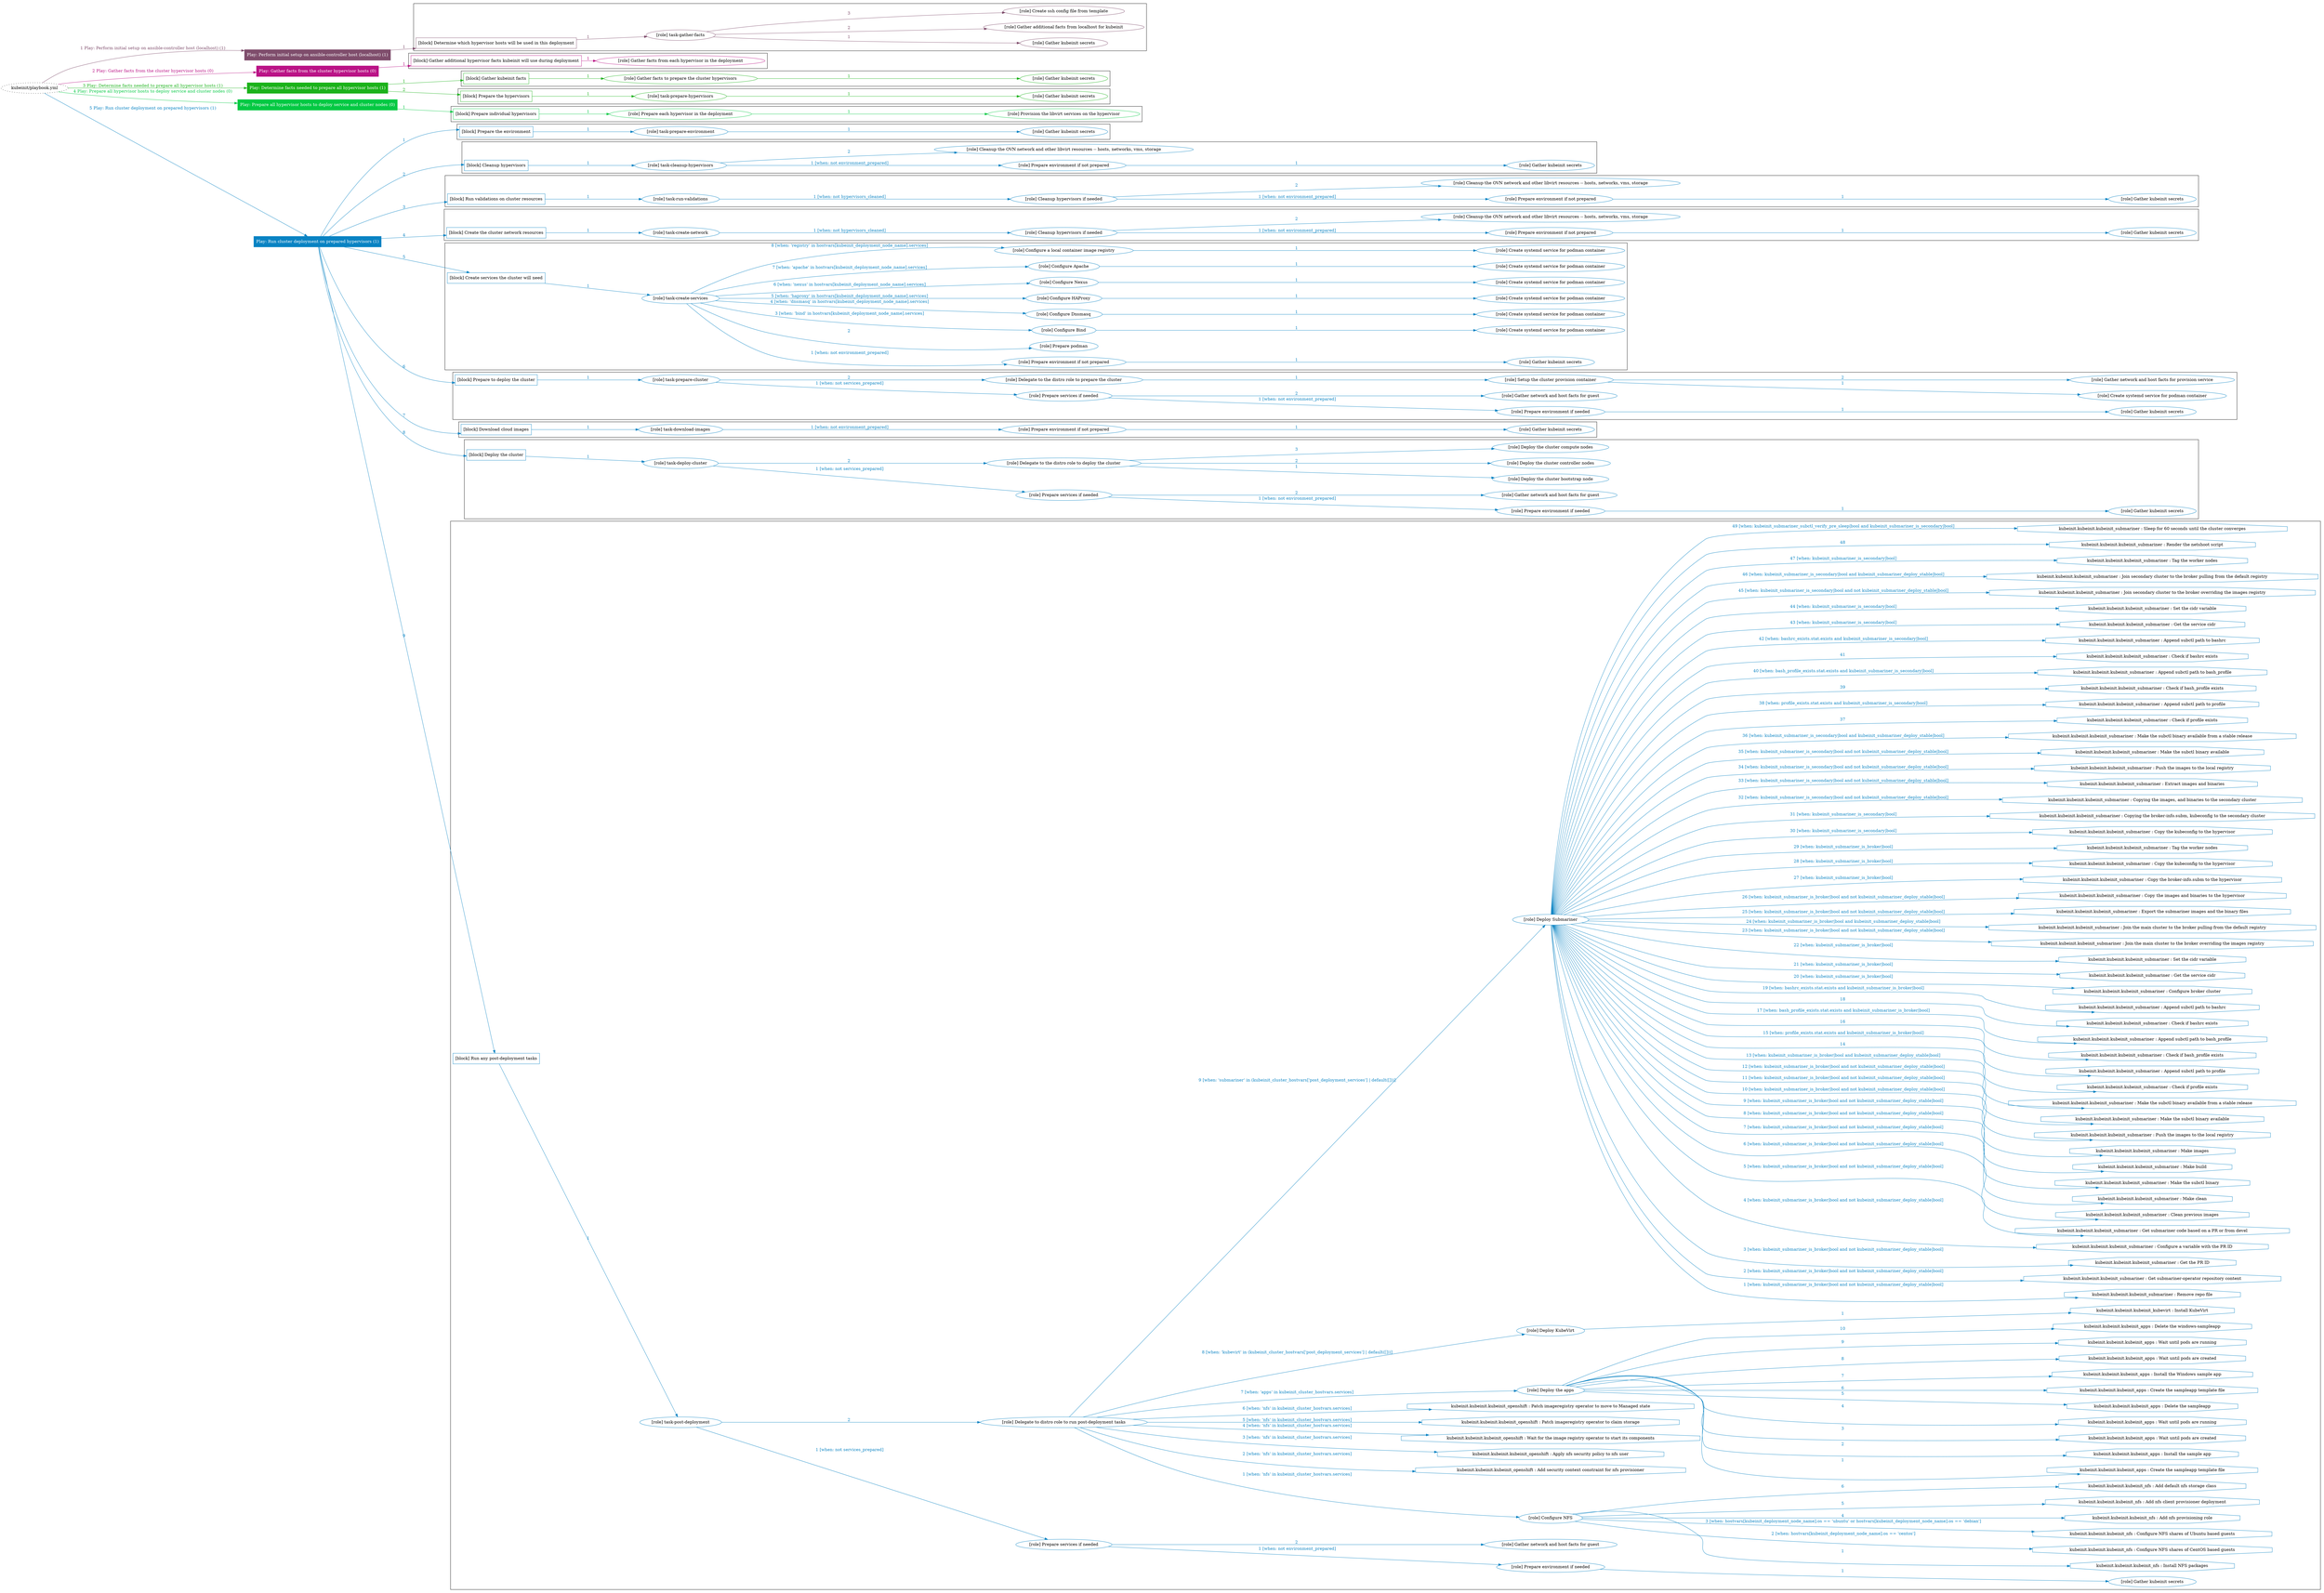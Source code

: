 digraph {
	graph [concentrate=true ordering=in rankdir=LR ratio=fill]
	edge [esep=5 sep=10]
	"kubeinit/playbook.yml" [URL="/home/runner/work/kubeinit/kubeinit/kubeinit/playbook.yml" id=playbook_a3242e4b style=dotted]
	"kubeinit/playbook.yml" -> play_4e0feecb [label="1 Play: Perform initial setup on ansible-controller host (localhost) (1)" color="#7f4d6c" fontcolor="#7f4d6c" id=edge_play_4e0feecb labeltooltip="1 Play: Perform initial setup on ansible-controller host (localhost) (1)" tooltip="1 Play: Perform initial setup on ansible-controller host (localhost) (1)"]
	subgraph "Play: Perform initial setup on ansible-controller host (localhost) (1)" {
		play_4e0feecb [label="Play: Perform initial setup on ansible-controller host (localhost) (1)" URL="/home/runner/work/kubeinit/kubeinit/kubeinit/playbook.yml" color="#7f4d6c" fontcolor="#ffffff" id=play_4e0feecb shape=box style=filled tooltip=localhost]
		play_4e0feecb -> block_76405953 [label=1 color="#7f4d6c" fontcolor="#7f4d6c" id=edge_block_76405953 labeltooltip=1 tooltip=1]
		subgraph cluster_block_76405953 {
			block_76405953 [label="[block] Determine which hypervisor hosts will be used in this deployment" URL="/home/runner/work/kubeinit/kubeinit/kubeinit/playbook.yml" color="#7f4d6c" id=block_76405953 labeltooltip="Determine which hypervisor hosts will be used in this deployment" shape=box tooltip="Determine which hypervisor hosts will be used in this deployment"]
			block_76405953 -> role_d1446afd [label="1 " color="#7f4d6c" fontcolor="#7f4d6c" id=edge_role_d1446afd labeltooltip="1 " tooltip="1 "]
			subgraph "task-gather-facts" {
				role_d1446afd [label="[role] task-gather-facts" URL="/home/runner/work/kubeinit/kubeinit/kubeinit/playbook.yml" color="#7f4d6c" id=role_d1446afd tooltip="task-gather-facts"]
				role_d1446afd -> role_b9addc31 [label="1 " color="#7f4d6c" fontcolor="#7f4d6c" id=edge_role_b9addc31 labeltooltip="1 " tooltip="1 "]
				subgraph "Gather kubeinit secrets" {
					role_b9addc31 [label="[role] Gather kubeinit secrets" URL="/home/runner/.ansible/collections/ansible_collections/kubeinit/kubeinit/roles/kubeinit_prepare/tasks/build_hypervisors_group.yml" color="#7f4d6c" id=role_b9addc31 tooltip="Gather kubeinit secrets"]
				}
				role_d1446afd -> role_a6c87c61 [label="2 " color="#7f4d6c" fontcolor="#7f4d6c" id=edge_role_a6c87c61 labeltooltip="2 " tooltip="2 "]
				subgraph "Gather additional facts from localhost for kubeinit" {
					role_a6c87c61 [label="[role] Gather additional facts from localhost for kubeinit" URL="/home/runner/.ansible/collections/ansible_collections/kubeinit/kubeinit/roles/kubeinit_prepare/tasks/build_hypervisors_group.yml" color="#7f4d6c" id=role_a6c87c61 tooltip="Gather additional facts from localhost for kubeinit"]
				}
				role_d1446afd -> role_15dbc495 [label="3 " color="#7f4d6c" fontcolor="#7f4d6c" id=edge_role_15dbc495 labeltooltip="3 " tooltip="3 "]
				subgraph "Create ssh config file from template" {
					role_15dbc495 [label="[role] Create ssh config file from template" URL="/home/runner/.ansible/collections/ansible_collections/kubeinit/kubeinit/roles/kubeinit_prepare/tasks/build_hypervisors_group.yml" color="#7f4d6c" id=role_15dbc495 tooltip="Create ssh config file from template"]
				}
			}
		}
	}
	"kubeinit/playbook.yml" -> play_2d5e8371 [label="2 Play: Gather facts from the cluster hypervisor hosts (0)" color="#ba1286" fontcolor="#ba1286" id=edge_play_2d5e8371 labeltooltip="2 Play: Gather facts from the cluster hypervisor hosts (0)" tooltip="2 Play: Gather facts from the cluster hypervisor hosts (0)"]
	subgraph "Play: Gather facts from the cluster hypervisor hosts (0)" {
		play_2d5e8371 [label="Play: Gather facts from the cluster hypervisor hosts (0)" URL="/home/runner/work/kubeinit/kubeinit/kubeinit/playbook.yml" color="#ba1286" fontcolor="#ffffff" id=play_2d5e8371 shape=box style=filled tooltip="Play: Gather facts from the cluster hypervisor hosts (0)"]
		play_2d5e8371 -> block_727601b6 [label=1 color="#ba1286" fontcolor="#ba1286" id=edge_block_727601b6 labeltooltip=1 tooltip=1]
		subgraph cluster_block_727601b6 {
			block_727601b6 [label="[block] Gather additional hypervisor facts kubeinit will use during deployment" URL="/home/runner/work/kubeinit/kubeinit/kubeinit/playbook.yml" color="#ba1286" id=block_727601b6 labeltooltip="Gather additional hypervisor facts kubeinit will use during deployment" shape=box tooltip="Gather additional hypervisor facts kubeinit will use during deployment"]
			block_727601b6 -> role_637db528 [label="1 " color="#ba1286" fontcolor="#ba1286" id=edge_role_637db528 labeltooltip="1 " tooltip="1 "]
			subgraph "Gather facts from each hypervisor in the deployment" {
				role_637db528 [label="[role] Gather facts from each hypervisor in the deployment" URL="/home/runner/work/kubeinit/kubeinit/kubeinit/playbook.yml" color="#ba1286" id=role_637db528 tooltip="Gather facts from each hypervisor in the deployment"]
			}
		}
	}
	"kubeinit/playbook.yml" -> play_e1bf8e40 [label="3 Play: Determine facts needed to prepare all hypervisor hosts (1)" color="#1bb21a" fontcolor="#1bb21a" id=edge_play_e1bf8e40 labeltooltip="3 Play: Determine facts needed to prepare all hypervisor hosts (1)" tooltip="3 Play: Determine facts needed to prepare all hypervisor hosts (1)"]
	subgraph "Play: Determine facts needed to prepare all hypervisor hosts (1)" {
		play_e1bf8e40 [label="Play: Determine facts needed to prepare all hypervisor hosts (1)" URL="/home/runner/work/kubeinit/kubeinit/kubeinit/playbook.yml" color="#1bb21a" fontcolor="#ffffff" id=play_e1bf8e40 shape=box style=filled tooltip=localhost]
		play_e1bf8e40 -> block_39f68c5e [label=1 color="#1bb21a" fontcolor="#1bb21a" id=edge_block_39f68c5e labeltooltip=1 tooltip=1]
		subgraph cluster_block_39f68c5e {
			block_39f68c5e [label="[block] Gather kubeinit facts" URL="/home/runner/work/kubeinit/kubeinit/kubeinit/playbook.yml" color="#1bb21a" id=block_39f68c5e labeltooltip="Gather kubeinit facts" shape=box tooltip="Gather kubeinit facts"]
			block_39f68c5e -> role_4f7ec71e [label="1 " color="#1bb21a" fontcolor="#1bb21a" id=edge_role_4f7ec71e labeltooltip="1 " tooltip="1 "]
			subgraph "Gather facts to prepare the cluster hypervisors" {
				role_4f7ec71e [label="[role] Gather facts to prepare the cluster hypervisors" URL="/home/runner/work/kubeinit/kubeinit/kubeinit/playbook.yml" color="#1bb21a" id=role_4f7ec71e tooltip="Gather facts to prepare the cluster hypervisors"]
				role_4f7ec71e -> role_1528c225 [label="1 " color="#1bb21a" fontcolor="#1bb21a" id=edge_role_1528c225 labeltooltip="1 " tooltip="1 "]
				subgraph "Gather kubeinit secrets" {
					role_1528c225 [label="[role] Gather kubeinit secrets" URL="/home/runner/.ansible/collections/ansible_collections/kubeinit/kubeinit/roles/kubeinit_prepare/tasks/gather_kubeinit_facts.yml" color="#1bb21a" id=role_1528c225 tooltip="Gather kubeinit secrets"]
				}
			}
		}
		play_e1bf8e40 -> block_585aa38c [label=2 color="#1bb21a" fontcolor="#1bb21a" id=edge_block_585aa38c labeltooltip=2 tooltip=2]
		subgraph cluster_block_585aa38c {
			block_585aa38c [label="[block] Prepare the hypervisors" URL="/home/runner/work/kubeinit/kubeinit/kubeinit/playbook.yml" color="#1bb21a" id=block_585aa38c labeltooltip="Prepare the hypervisors" shape=box tooltip="Prepare the hypervisors"]
			block_585aa38c -> role_41364ed2 [label="1 " color="#1bb21a" fontcolor="#1bb21a" id=edge_role_41364ed2 labeltooltip="1 " tooltip="1 "]
			subgraph "task-prepare-hypervisors" {
				role_41364ed2 [label="[role] task-prepare-hypervisors" URL="/home/runner/work/kubeinit/kubeinit/kubeinit/playbook.yml" color="#1bb21a" id=role_41364ed2 tooltip="task-prepare-hypervisors"]
				role_41364ed2 -> role_a4fff9ad [label="1 " color="#1bb21a" fontcolor="#1bb21a" id=edge_role_a4fff9ad labeltooltip="1 " tooltip="1 "]
				subgraph "Gather kubeinit secrets" {
					role_a4fff9ad [label="[role] Gather kubeinit secrets" URL="/home/runner/.ansible/collections/ansible_collections/kubeinit/kubeinit/roles/kubeinit_prepare/tasks/gather_kubeinit_facts.yml" color="#1bb21a" id=role_a4fff9ad tooltip="Gather kubeinit secrets"]
				}
			}
		}
	}
	"kubeinit/playbook.yml" -> play_c1761d40 [label="4 Play: Prepare all hypervisor hosts to deploy service and cluster nodes (0)" color="#03c943" fontcolor="#03c943" id=edge_play_c1761d40 labeltooltip="4 Play: Prepare all hypervisor hosts to deploy service and cluster nodes (0)" tooltip="4 Play: Prepare all hypervisor hosts to deploy service and cluster nodes (0)"]
	subgraph "Play: Prepare all hypervisor hosts to deploy service and cluster nodes (0)" {
		play_c1761d40 [label="Play: Prepare all hypervisor hosts to deploy service and cluster nodes (0)" URL="/home/runner/work/kubeinit/kubeinit/kubeinit/playbook.yml" color="#03c943" fontcolor="#ffffff" id=play_c1761d40 shape=box style=filled tooltip="Play: Prepare all hypervisor hosts to deploy service and cluster nodes (0)"]
		play_c1761d40 -> block_349ead87 [label=1 color="#03c943" fontcolor="#03c943" id=edge_block_349ead87 labeltooltip=1 tooltip=1]
		subgraph cluster_block_349ead87 {
			block_349ead87 [label="[block] Prepare individual hypervisors" URL="/home/runner/work/kubeinit/kubeinit/kubeinit/playbook.yml" color="#03c943" id=block_349ead87 labeltooltip="Prepare individual hypervisors" shape=box tooltip="Prepare individual hypervisors"]
			block_349ead87 -> role_3404f847 [label="1 " color="#03c943" fontcolor="#03c943" id=edge_role_3404f847 labeltooltip="1 " tooltip="1 "]
			subgraph "Prepare each hypervisor in the deployment" {
				role_3404f847 [label="[role] Prepare each hypervisor in the deployment" URL="/home/runner/work/kubeinit/kubeinit/kubeinit/playbook.yml" color="#03c943" id=role_3404f847 tooltip="Prepare each hypervisor in the deployment"]
				role_3404f847 -> role_4709acee [label="1 " color="#03c943" fontcolor="#03c943" id=edge_role_4709acee labeltooltip="1 " tooltip="1 "]
				subgraph "Provision the libvirt services on the hypervisor" {
					role_4709acee [label="[role] Provision the libvirt services on the hypervisor" URL="/home/runner/.ansible/collections/ansible_collections/kubeinit/kubeinit/roles/kubeinit_prepare/tasks/prepare_hypervisor.yml" color="#03c943" id=role_4709acee tooltip="Provision the libvirt services on the hypervisor"]
				}
			}
		}
	}
	"kubeinit/playbook.yml" -> play_aebc386b [label="5 Play: Run cluster deployment on prepared hypervisors (1)" color="#0983c3" fontcolor="#0983c3" id=edge_play_aebc386b labeltooltip="5 Play: Run cluster deployment on prepared hypervisors (1)" tooltip="5 Play: Run cluster deployment on prepared hypervisors (1)"]
	subgraph "Play: Run cluster deployment on prepared hypervisors (1)" {
		play_aebc386b [label="Play: Run cluster deployment on prepared hypervisors (1)" URL="/home/runner/work/kubeinit/kubeinit/kubeinit/playbook.yml" color="#0983c3" fontcolor="#ffffff" id=play_aebc386b shape=box style=filled tooltip=localhost]
		play_aebc386b -> block_49533b9b [label=1 color="#0983c3" fontcolor="#0983c3" id=edge_block_49533b9b labeltooltip=1 tooltip=1]
		subgraph cluster_block_49533b9b {
			block_49533b9b [label="[block] Prepare the environment" URL="/home/runner/work/kubeinit/kubeinit/kubeinit/playbook.yml" color="#0983c3" id=block_49533b9b labeltooltip="Prepare the environment" shape=box tooltip="Prepare the environment"]
			block_49533b9b -> role_c77726c2 [label="1 " color="#0983c3" fontcolor="#0983c3" id=edge_role_c77726c2 labeltooltip="1 " tooltip="1 "]
			subgraph "task-prepare-environment" {
				role_c77726c2 [label="[role] task-prepare-environment" URL="/home/runner/work/kubeinit/kubeinit/kubeinit/playbook.yml" color="#0983c3" id=role_c77726c2 tooltip="task-prepare-environment"]
				role_c77726c2 -> role_5034464a [label="1 " color="#0983c3" fontcolor="#0983c3" id=edge_role_5034464a labeltooltip="1 " tooltip="1 "]
				subgraph "Gather kubeinit secrets" {
					role_5034464a [label="[role] Gather kubeinit secrets" URL="/home/runner/.ansible/collections/ansible_collections/kubeinit/kubeinit/roles/kubeinit_prepare/tasks/gather_kubeinit_facts.yml" color="#0983c3" id=role_5034464a tooltip="Gather kubeinit secrets"]
				}
			}
		}
		play_aebc386b -> block_b00469c1 [label=2 color="#0983c3" fontcolor="#0983c3" id=edge_block_b00469c1 labeltooltip=2 tooltip=2]
		subgraph cluster_block_b00469c1 {
			block_b00469c1 [label="[block] Cleanup hypervisors" URL="/home/runner/work/kubeinit/kubeinit/kubeinit/playbook.yml" color="#0983c3" id=block_b00469c1 labeltooltip="Cleanup hypervisors" shape=box tooltip="Cleanup hypervisors"]
			block_b00469c1 -> role_f3c8cd74 [label="1 " color="#0983c3" fontcolor="#0983c3" id=edge_role_f3c8cd74 labeltooltip="1 " tooltip="1 "]
			subgraph "task-cleanup-hypervisors" {
				role_f3c8cd74 [label="[role] task-cleanup-hypervisors" URL="/home/runner/work/kubeinit/kubeinit/kubeinit/playbook.yml" color="#0983c3" id=role_f3c8cd74 tooltip="task-cleanup-hypervisors"]
				role_f3c8cd74 -> role_c405394f [label="1 [when: not environment_prepared]" color="#0983c3" fontcolor="#0983c3" id=edge_role_c405394f labeltooltip="1 [when: not environment_prepared]" tooltip="1 [when: not environment_prepared]"]
				subgraph "Prepare environment if not prepared" {
					role_c405394f [label="[role] Prepare environment if not prepared" URL="/home/runner/.ansible/collections/ansible_collections/kubeinit/kubeinit/roles/kubeinit_prepare/tasks/cleanup_hypervisors.yml" color="#0983c3" id=role_c405394f tooltip="Prepare environment if not prepared"]
					role_c405394f -> role_9f10c660 [label="1 " color="#0983c3" fontcolor="#0983c3" id=edge_role_9f10c660 labeltooltip="1 " tooltip="1 "]
					subgraph "Gather kubeinit secrets" {
						role_9f10c660 [label="[role] Gather kubeinit secrets" URL="/home/runner/.ansible/collections/ansible_collections/kubeinit/kubeinit/roles/kubeinit_prepare/tasks/gather_kubeinit_facts.yml" color="#0983c3" id=role_9f10c660 tooltip="Gather kubeinit secrets"]
					}
				}
				role_f3c8cd74 -> role_0d194fdc [label="2 " color="#0983c3" fontcolor="#0983c3" id=edge_role_0d194fdc labeltooltip="2 " tooltip="2 "]
				subgraph "Cleanup the OVN network and other libvirt resources -- hosts, networks, vms, storage" {
					role_0d194fdc [label="[role] Cleanup the OVN network and other libvirt resources -- hosts, networks, vms, storage" URL="/home/runner/.ansible/collections/ansible_collections/kubeinit/kubeinit/roles/kubeinit_prepare/tasks/cleanup_hypervisors.yml" color="#0983c3" id=role_0d194fdc tooltip="Cleanup the OVN network and other libvirt resources -- hosts, networks, vms, storage"]
				}
			}
		}
		play_aebc386b -> block_892e87a5 [label=3 color="#0983c3" fontcolor="#0983c3" id=edge_block_892e87a5 labeltooltip=3 tooltip=3]
		subgraph cluster_block_892e87a5 {
			block_892e87a5 [label="[block] Run validations on cluster resources" URL="/home/runner/work/kubeinit/kubeinit/kubeinit/playbook.yml" color="#0983c3" id=block_892e87a5 labeltooltip="Run validations on cluster resources" shape=box tooltip="Run validations on cluster resources"]
			block_892e87a5 -> role_cf31fd47 [label="1 " color="#0983c3" fontcolor="#0983c3" id=edge_role_cf31fd47 labeltooltip="1 " tooltip="1 "]
			subgraph "task-run-validations" {
				role_cf31fd47 [label="[role] task-run-validations" URL="/home/runner/work/kubeinit/kubeinit/kubeinit/playbook.yml" color="#0983c3" id=role_cf31fd47 tooltip="task-run-validations"]
				role_cf31fd47 -> role_4f8d2f7d [label="1 [when: not hypervisors_cleaned]" color="#0983c3" fontcolor="#0983c3" id=edge_role_4f8d2f7d labeltooltip="1 [when: not hypervisors_cleaned]" tooltip="1 [when: not hypervisors_cleaned]"]
				subgraph "Cleanup hypervisors if needed" {
					role_4f8d2f7d [label="[role] Cleanup hypervisors if needed" URL="/home/runner/.ansible/collections/ansible_collections/kubeinit/kubeinit/roles/kubeinit_validations/tasks/main.yml" color="#0983c3" id=role_4f8d2f7d tooltip="Cleanup hypervisors if needed"]
					role_4f8d2f7d -> role_d93fea4a [label="1 [when: not environment_prepared]" color="#0983c3" fontcolor="#0983c3" id=edge_role_d93fea4a labeltooltip="1 [when: not environment_prepared]" tooltip="1 [when: not environment_prepared]"]
					subgraph "Prepare environment if not prepared" {
						role_d93fea4a [label="[role] Prepare environment if not prepared" URL="/home/runner/.ansible/collections/ansible_collections/kubeinit/kubeinit/roles/kubeinit_prepare/tasks/cleanup_hypervisors.yml" color="#0983c3" id=role_d93fea4a tooltip="Prepare environment if not prepared"]
						role_d93fea4a -> role_7d974514 [label="1 " color="#0983c3" fontcolor="#0983c3" id=edge_role_7d974514 labeltooltip="1 " tooltip="1 "]
						subgraph "Gather kubeinit secrets" {
							role_7d974514 [label="[role] Gather kubeinit secrets" URL="/home/runner/.ansible/collections/ansible_collections/kubeinit/kubeinit/roles/kubeinit_prepare/tasks/gather_kubeinit_facts.yml" color="#0983c3" id=role_7d974514 tooltip="Gather kubeinit secrets"]
						}
					}
					role_4f8d2f7d -> role_27776d48 [label="2 " color="#0983c3" fontcolor="#0983c3" id=edge_role_27776d48 labeltooltip="2 " tooltip="2 "]
					subgraph "Cleanup the OVN network and other libvirt resources -- hosts, networks, vms, storage" {
						role_27776d48 [label="[role] Cleanup the OVN network and other libvirt resources -- hosts, networks, vms, storage" URL="/home/runner/.ansible/collections/ansible_collections/kubeinit/kubeinit/roles/kubeinit_prepare/tasks/cleanup_hypervisors.yml" color="#0983c3" id=role_27776d48 tooltip="Cleanup the OVN network and other libvirt resources -- hosts, networks, vms, storage"]
					}
				}
			}
		}
		play_aebc386b -> block_431fc122 [label=4 color="#0983c3" fontcolor="#0983c3" id=edge_block_431fc122 labeltooltip=4 tooltip=4]
		subgraph cluster_block_431fc122 {
			block_431fc122 [label="[block] Create the cluster network resources" URL="/home/runner/work/kubeinit/kubeinit/kubeinit/playbook.yml" color="#0983c3" id=block_431fc122 labeltooltip="Create the cluster network resources" shape=box tooltip="Create the cluster network resources"]
			block_431fc122 -> role_68ac55e9 [label="1 " color="#0983c3" fontcolor="#0983c3" id=edge_role_68ac55e9 labeltooltip="1 " tooltip="1 "]
			subgraph "task-create-network" {
				role_68ac55e9 [label="[role] task-create-network" URL="/home/runner/work/kubeinit/kubeinit/kubeinit/playbook.yml" color="#0983c3" id=role_68ac55e9 tooltip="task-create-network"]
				role_68ac55e9 -> role_21665c61 [label="1 [when: not hypervisors_cleaned]" color="#0983c3" fontcolor="#0983c3" id=edge_role_21665c61 labeltooltip="1 [when: not hypervisors_cleaned]" tooltip="1 [when: not hypervisors_cleaned]"]
				subgraph "Cleanup hypervisors if needed" {
					role_21665c61 [label="[role] Cleanup hypervisors if needed" URL="/home/runner/.ansible/collections/ansible_collections/kubeinit/kubeinit/roles/kubeinit_libvirt/tasks/create_network.yml" color="#0983c3" id=role_21665c61 tooltip="Cleanup hypervisors if needed"]
					role_21665c61 -> role_33a9201b [label="1 [when: not environment_prepared]" color="#0983c3" fontcolor="#0983c3" id=edge_role_33a9201b labeltooltip="1 [when: not environment_prepared]" tooltip="1 [when: not environment_prepared]"]
					subgraph "Prepare environment if not prepared" {
						role_33a9201b [label="[role] Prepare environment if not prepared" URL="/home/runner/.ansible/collections/ansible_collections/kubeinit/kubeinit/roles/kubeinit_prepare/tasks/cleanup_hypervisors.yml" color="#0983c3" id=role_33a9201b tooltip="Prepare environment if not prepared"]
						role_33a9201b -> role_455c677a [label="1 " color="#0983c3" fontcolor="#0983c3" id=edge_role_455c677a labeltooltip="1 " tooltip="1 "]
						subgraph "Gather kubeinit secrets" {
							role_455c677a [label="[role] Gather kubeinit secrets" URL="/home/runner/.ansible/collections/ansible_collections/kubeinit/kubeinit/roles/kubeinit_prepare/tasks/gather_kubeinit_facts.yml" color="#0983c3" id=role_455c677a tooltip="Gather kubeinit secrets"]
						}
					}
					role_21665c61 -> role_ab9f2e5b [label="2 " color="#0983c3" fontcolor="#0983c3" id=edge_role_ab9f2e5b labeltooltip="2 " tooltip="2 "]
					subgraph "Cleanup the OVN network and other libvirt resources -- hosts, networks, vms, storage" {
						role_ab9f2e5b [label="[role] Cleanup the OVN network and other libvirt resources -- hosts, networks, vms, storage" URL="/home/runner/.ansible/collections/ansible_collections/kubeinit/kubeinit/roles/kubeinit_prepare/tasks/cleanup_hypervisors.yml" color="#0983c3" id=role_ab9f2e5b tooltip="Cleanup the OVN network and other libvirt resources -- hosts, networks, vms, storage"]
					}
				}
			}
		}
		play_aebc386b -> block_894e9bb8 [label=5 color="#0983c3" fontcolor="#0983c3" id=edge_block_894e9bb8 labeltooltip=5 tooltip=5]
		subgraph cluster_block_894e9bb8 {
			block_894e9bb8 [label="[block] Create services the cluster will need" URL="/home/runner/work/kubeinit/kubeinit/kubeinit/playbook.yml" color="#0983c3" id=block_894e9bb8 labeltooltip="Create services the cluster will need" shape=box tooltip="Create services the cluster will need"]
			block_894e9bb8 -> role_14298d13 [label="1 " color="#0983c3" fontcolor="#0983c3" id=edge_role_14298d13 labeltooltip="1 " tooltip="1 "]
			subgraph "task-create-services" {
				role_14298d13 [label="[role] task-create-services" URL="/home/runner/work/kubeinit/kubeinit/kubeinit/playbook.yml" color="#0983c3" id=role_14298d13 tooltip="task-create-services"]
				role_14298d13 -> role_7f1da993 [label="1 [when: not environment_prepared]" color="#0983c3" fontcolor="#0983c3" id=edge_role_7f1da993 labeltooltip="1 [when: not environment_prepared]" tooltip="1 [when: not environment_prepared]"]
				subgraph "Prepare environment if not prepared" {
					role_7f1da993 [label="[role] Prepare environment if not prepared" URL="/home/runner/.ansible/collections/ansible_collections/kubeinit/kubeinit/roles/kubeinit_services/tasks/main.yml" color="#0983c3" id=role_7f1da993 tooltip="Prepare environment if not prepared"]
					role_7f1da993 -> role_699bbcd2 [label="1 " color="#0983c3" fontcolor="#0983c3" id=edge_role_699bbcd2 labeltooltip="1 " tooltip="1 "]
					subgraph "Gather kubeinit secrets" {
						role_699bbcd2 [label="[role] Gather kubeinit secrets" URL="/home/runner/.ansible/collections/ansible_collections/kubeinit/kubeinit/roles/kubeinit_prepare/tasks/gather_kubeinit_facts.yml" color="#0983c3" id=role_699bbcd2 tooltip="Gather kubeinit secrets"]
					}
				}
				role_14298d13 -> role_48d47a3f [label="2 " color="#0983c3" fontcolor="#0983c3" id=edge_role_48d47a3f labeltooltip="2 " tooltip="2 "]
				subgraph "Prepare podman" {
					role_48d47a3f [label="[role] Prepare podman" URL="/home/runner/.ansible/collections/ansible_collections/kubeinit/kubeinit/roles/kubeinit_services/tasks/00_create_service_pod.yml" color="#0983c3" id=role_48d47a3f tooltip="Prepare podman"]
				}
				role_14298d13 -> role_cc330eff [label="3 [when: 'bind' in hostvars[kubeinit_deployment_node_name].services]" color="#0983c3" fontcolor="#0983c3" id=edge_role_cc330eff labeltooltip="3 [when: 'bind' in hostvars[kubeinit_deployment_node_name].services]" tooltip="3 [when: 'bind' in hostvars[kubeinit_deployment_node_name].services]"]
				subgraph "Configure Bind" {
					role_cc330eff [label="[role] Configure Bind" URL="/home/runner/.ansible/collections/ansible_collections/kubeinit/kubeinit/roles/kubeinit_services/tasks/start_services_containers.yml" color="#0983c3" id=role_cc330eff tooltip="Configure Bind"]
					role_cc330eff -> role_98106cb5 [label="1 " color="#0983c3" fontcolor="#0983c3" id=edge_role_98106cb5 labeltooltip="1 " tooltip="1 "]
					subgraph "Create systemd service for podman container" {
						role_98106cb5 [label="[role] Create systemd service for podman container" URL="/home/runner/.ansible/collections/ansible_collections/kubeinit/kubeinit/roles/kubeinit_bind/tasks/main.yml" color="#0983c3" id=role_98106cb5 tooltip="Create systemd service for podman container"]
					}
				}
				role_14298d13 -> role_415ead43 [label="4 [when: 'dnsmasq' in hostvars[kubeinit_deployment_node_name].services]" color="#0983c3" fontcolor="#0983c3" id=edge_role_415ead43 labeltooltip="4 [when: 'dnsmasq' in hostvars[kubeinit_deployment_node_name].services]" tooltip="4 [when: 'dnsmasq' in hostvars[kubeinit_deployment_node_name].services]"]
				subgraph "Configure Dnsmasq" {
					role_415ead43 [label="[role] Configure Dnsmasq" URL="/home/runner/.ansible/collections/ansible_collections/kubeinit/kubeinit/roles/kubeinit_services/tasks/start_services_containers.yml" color="#0983c3" id=role_415ead43 tooltip="Configure Dnsmasq"]
					role_415ead43 -> role_211ee469 [label="1 " color="#0983c3" fontcolor="#0983c3" id=edge_role_211ee469 labeltooltip="1 " tooltip="1 "]
					subgraph "Create systemd service for podman container" {
						role_211ee469 [label="[role] Create systemd service for podman container" URL="/home/runner/.ansible/collections/ansible_collections/kubeinit/kubeinit/roles/kubeinit_dnsmasq/tasks/main.yml" color="#0983c3" id=role_211ee469 tooltip="Create systemd service for podman container"]
					}
				}
				role_14298d13 -> role_507c25b6 [label="5 [when: 'haproxy' in hostvars[kubeinit_deployment_node_name].services]" color="#0983c3" fontcolor="#0983c3" id=edge_role_507c25b6 labeltooltip="5 [when: 'haproxy' in hostvars[kubeinit_deployment_node_name].services]" tooltip="5 [when: 'haproxy' in hostvars[kubeinit_deployment_node_name].services]"]
				subgraph "Configure HAProxy" {
					role_507c25b6 [label="[role] Configure HAProxy" URL="/home/runner/.ansible/collections/ansible_collections/kubeinit/kubeinit/roles/kubeinit_services/tasks/start_services_containers.yml" color="#0983c3" id=role_507c25b6 tooltip="Configure HAProxy"]
					role_507c25b6 -> role_a4d6c769 [label="1 " color="#0983c3" fontcolor="#0983c3" id=edge_role_a4d6c769 labeltooltip="1 " tooltip="1 "]
					subgraph "Create systemd service for podman container" {
						role_a4d6c769 [label="[role] Create systemd service for podman container" URL="/home/runner/.ansible/collections/ansible_collections/kubeinit/kubeinit/roles/kubeinit_haproxy/tasks/main.yml" color="#0983c3" id=role_a4d6c769 tooltip="Create systemd service for podman container"]
					}
				}
				role_14298d13 -> role_b43a9b1e [label="6 [when: 'nexus' in hostvars[kubeinit_deployment_node_name].services]" color="#0983c3" fontcolor="#0983c3" id=edge_role_b43a9b1e labeltooltip="6 [when: 'nexus' in hostvars[kubeinit_deployment_node_name].services]" tooltip="6 [when: 'nexus' in hostvars[kubeinit_deployment_node_name].services]"]
				subgraph "Configure Nexus" {
					role_b43a9b1e [label="[role] Configure Nexus" URL="/home/runner/.ansible/collections/ansible_collections/kubeinit/kubeinit/roles/kubeinit_services/tasks/start_services_containers.yml" color="#0983c3" id=role_b43a9b1e tooltip="Configure Nexus"]
					role_b43a9b1e -> role_25c58a17 [label="1 " color="#0983c3" fontcolor="#0983c3" id=edge_role_25c58a17 labeltooltip="1 " tooltip="1 "]
					subgraph "Create systemd service for podman container" {
						role_25c58a17 [label="[role] Create systemd service for podman container" URL="/home/runner/.ansible/collections/ansible_collections/kubeinit/kubeinit/roles/kubeinit_nexus/tasks/main.yml" color="#0983c3" id=role_25c58a17 tooltip="Create systemd service for podman container"]
					}
				}
				role_14298d13 -> role_475bebba [label="7 [when: 'apache' in hostvars[kubeinit_deployment_node_name].services]" color="#0983c3" fontcolor="#0983c3" id=edge_role_475bebba labeltooltip="7 [when: 'apache' in hostvars[kubeinit_deployment_node_name].services]" tooltip="7 [when: 'apache' in hostvars[kubeinit_deployment_node_name].services]"]
				subgraph "Configure Apache" {
					role_475bebba [label="[role] Configure Apache" URL="/home/runner/.ansible/collections/ansible_collections/kubeinit/kubeinit/roles/kubeinit_services/tasks/start_services_containers.yml" color="#0983c3" id=role_475bebba tooltip="Configure Apache"]
					role_475bebba -> role_c2949093 [label="1 " color="#0983c3" fontcolor="#0983c3" id=edge_role_c2949093 labeltooltip="1 " tooltip="1 "]
					subgraph "Create systemd service for podman container" {
						role_c2949093 [label="[role] Create systemd service for podman container" URL="/home/runner/.ansible/collections/ansible_collections/kubeinit/kubeinit/roles/kubeinit_apache/tasks/main.yml" color="#0983c3" id=role_c2949093 tooltip="Create systemd service for podman container"]
					}
				}
				role_14298d13 -> role_223471bd [label="8 [when: 'registry' in hostvars[kubeinit_deployment_node_name].services]" color="#0983c3" fontcolor="#0983c3" id=edge_role_223471bd labeltooltip="8 [when: 'registry' in hostvars[kubeinit_deployment_node_name].services]" tooltip="8 [when: 'registry' in hostvars[kubeinit_deployment_node_name].services]"]
				subgraph "Configure a local container image registry" {
					role_223471bd [label="[role] Configure a local container image registry" URL="/home/runner/.ansible/collections/ansible_collections/kubeinit/kubeinit/roles/kubeinit_services/tasks/start_services_containers.yml" color="#0983c3" id=role_223471bd tooltip="Configure a local container image registry"]
					role_223471bd -> role_54c1519e [label="1 " color="#0983c3" fontcolor="#0983c3" id=edge_role_54c1519e labeltooltip="1 " tooltip="1 "]
					subgraph "Create systemd service for podman container" {
						role_54c1519e [label="[role] Create systemd service for podman container" URL="/home/runner/.ansible/collections/ansible_collections/kubeinit/kubeinit/roles/kubeinit_registry/tasks/main.yml" color="#0983c3" id=role_54c1519e tooltip="Create systemd service for podman container"]
					}
				}
			}
		}
		play_aebc386b -> block_b8a87dff [label=6 color="#0983c3" fontcolor="#0983c3" id=edge_block_b8a87dff labeltooltip=6 tooltip=6]
		subgraph cluster_block_b8a87dff {
			block_b8a87dff [label="[block] Prepare to deploy the cluster" URL="/home/runner/work/kubeinit/kubeinit/kubeinit/playbook.yml" color="#0983c3" id=block_b8a87dff labeltooltip="Prepare to deploy the cluster" shape=box tooltip="Prepare to deploy the cluster"]
			block_b8a87dff -> role_b7f913f4 [label="1 " color="#0983c3" fontcolor="#0983c3" id=edge_role_b7f913f4 labeltooltip="1 " tooltip="1 "]
			subgraph "task-prepare-cluster" {
				role_b7f913f4 [label="[role] task-prepare-cluster" URL="/home/runner/work/kubeinit/kubeinit/kubeinit/playbook.yml" color="#0983c3" id=role_b7f913f4 tooltip="task-prepare-cluster"]
				role_b7f913f4 -> role_ded994ac [label="1 [when: not services_prepared]" color="#0983c3" fontcolor="#0983c3" id=edge_role_ded994ac labeltooltip="1 [when: not services_prepared]" tooltip="1 [when: not services_prepared]"]
				subgraph "Prepare services if needed" {
					role_ded994ac [label="[role] Prepare services if needed" URL="/home/runner/.ansible/collections/ansible_collections/kubeinit/kubeinit/roles/kubeinit_prepare/tasks/prepare_cluster.yml" color="#0983c3" id=role_ded994ac tooltip="Prepare services if needed"]
					role_ded994ac -> role_913a4ad0 [label="1 [when: not environment_prepared]" color="#0983c3" fontcolor="#0983c3" id=edge_role_913a4ad0 labeltooltip="1 [when: not environment_prepared]" tooltip="1 [when: not environment_prepared]"]
					subgraph "Prepare environment if needed" {
						role_913a4ad0 [label="[role] Prepare environment if needed" URL="/home/runner/.ansible/collections/ansible_collections/kubeinit/kubeinit/roles/kubeinit_services/tasks/prepare_services.yml" color="#0983c3" id=role_913a4ad0 tooltip="Prepare environment if needed"]
						role_913a4ad0 -> role_e9f9d805 [label="1 " color="#0983c3" fontcolor="#0983c3" id=edge_role_e9f9d805 labeltooltip="1 " tooltip="1 "]
						subgraph "Gather kubeinit secrets" {
							role_e9f9d805 [label="[role] Gather kubeinit secrets" URL="/home/runner/.ansible/collections/ansible_collections/kubeinit/kubeinit/roles/kubeinit_prepare/tasks/gather_kubeinit_facts.yml" color="#0983c3" id=role_e9f9d805 tooltip="Gather kubeinit secrets"]
						}
					}
					role_ded994ac -> role_7c15dec0 [label="2 " color="#0983c3" fontcolor="#0983c3" id=edge_role_7c15dec0 labeltooltip="2 " tooltip="2 "]
					subgraph "Gather network and host facts for guest" {
						role_7c15dec0 [label="[role] Gather network and host facts for guest" URL="/home/runner/.ansible/collections/ansible_collections/kubeinit/kubeinit/roles/kubeinit_services/tasks/prepare_services.yml" color="#0983c3" id=role_7c15dec0 tooltip="Gather network and host facts for guest"]
					}
				}
				role_b7f913f4 -> role_b356f8b3 [label="2 " color="#0983c3" fontcolor="#0983c3" id=edge_role_b356f8b3 labeltooltip="2 " tooltip="2 "]
				subgraph "Delegate to the distro role to prepare the cluster" {
					role_b356f8b3 [label="[role] Delegate to the distro role to prepare the cluster" URL="/home/runner/.ansible/collections/ansible_collections/kubeinit/kubeinit/roles/kubeinit_prepare/tasks/prepare_cluster.yml" color="#0983c3" id=role_b356f8b3 tooltip="Delegate to the distro role to prepare the cluster"]
					role_b356f8b3 -> role_8b981d11 [label="1 " color="#0983c3" fontcolor="#0983c3" id=edge_role_8b981d11 labeltooltip="1 " tooltip="1 "]
					subgraph "Setup the cluster provision container" {
						role_8b981d11 [label="[role] Setup the cluster provision container" URL="/home/runner/.ansible/collections/ansible_collections/kubeinit/kubeinit/roles/kubeinit_openshift/tasks/prepare_cluster.yml" color="#0983c3" id=role_8b981d11 tooltip="Setup the cluster provision container"]
						role_8b981d11 -> role_d18abdac [label="1 " color="#0983c3" fontcolor="#0983c3" id=edge_role_d18abdac labeltooltip="1 " tooltip="1 "]
						subgraph "Create systemd service for podman container" {
							role_d18abdac [label="[role] Create systemd service for podman container" URL="/home/runner/.ansible/collections/ansible_collections/kubeinit/kubeinit/roles/kubeinit_services/tasks/create_provision_container.yml" color="#0983c3" id=role_d18abdac tooltip="Create systemd service for podman container"]
						}
						role_8b981d11 -> role_30cb904a [label="2 " color="#0983c3" fontcolor="#0983c3" id=edge_role_30cb904a labeltooltip="2 " tooltip="2 "]
						subgraph "Gather network and host facts for provision service" {
							role_30cb904a [label="[role] Gather network and host facts for provision service" URL="/home/runner/.ansible/collections/ansible_collections/kubeinit/kubeinit/roles/kubeinit_services/tasks/create_provision_container.yml" color="#0983c3" id=role_30cb904a tooltip="Gather network and host facts for provision service"]
						}
					}
				}
			}
		}
		play_aebc386b -> block_e1425fbc [label=7 color="#0983c3" fontcolor="#0983c3" id=edge_block_e1425fbc labeltooltip=7 tooltip=7]
		subgraph cluster_block_e1425fbc {
			block_e1425fbc [label="[block] Download cloud images" URL="/home/runner/work/kubeinit/kubeinit/kubeinit/playbook.yml" color="#0983c3" id=block_e1425fbc labeltooltip="Download cloud images" shape=box tooltip="Download cloud images"]
			block_e1425fbc -> role_85986a7f [label="1 " color="#0983c3" fontcolor="#0983c3" id=edge_role_85986a7f labeltooltip="1 " tooltip="1 "]
			subgraph "task-download-images" {
				role_85986a7f [label="[role] task-download-images" URL="/home/runner/work/kubeinit/kubeinit/kubeinit/playbook.yml" color="#0983c3" id=role_85986a7f tooltip="task-download-images"]
				role_85986a7f -> role_9bef1d9a [label="1 [when: not environment_prepared]" color="#0983c3" fontcolor="#0983c3" id=edge_role_9bef1d9a labeltooltip="1 [when: not environment_prepared]" tooltip="1 [when: not environment_prepared]"]
				subgraph "Prepare environment if not prepared" {
					role_9bef1d9a [label="[role] Prepare environment if not prepared" URL="/home/runner/.ansible/collections/ansible_collections/kubeinit/kubeinit/roles/kubeinit_libvirt/tasks/download_cloud_images.yml" color="#0983c3" id=role_9bef1d9a tooltip="Prepare environment if not prepared"]
					role_9bef1d9a -> role_44ef2b18 [label="1 " color="#0983c3" fontcolor="#0983c3" id=edge_role_44ef2b18 labeltooltip="1 " tooltip="1 "]
					subgraph "Gather kubeinit secrets" {
						role_44ef2b18 [label="[role] Gather kubeinit secrets" URL="/home/runner/.ansible/collections/ansible_collections/kubeinit/kubeinit/roles/kubeinit_prepare/tasks/gather_kubeinit_facts.yml" color="#0983c3" id=role_44ef2b18 tooltip="Gather kubeinit secrets"]
					}
				}
			}
		}
		play_aebc386b -> block_06959072 [label=8 color="#0983c3" fontcolor="#0983c3" id=edge_block_06959072 labeltooltip=8 tooltip=8]
		subgraph cluster_block_06959072 {
			block_06959072 [label="[block] Deploy the cluster" URL="/home/runner/work/kubeinit/kubeinit/kubeinit/playbook.yml" color="#0983c3" id=block_06959072 labeltooltip="Deploy the cluster" shape=box tooltip="Deploy the cluster"]
			block_06959072 -> role_c4662fa7 [label="1 " color="#0983c3" fontcolor="#0983c3" id=edge_role_c4662fa7 labeltooltip="1 " tooltip="1 "]
			subgraph "task-deploy-cluster" {
				role_c4662fa7 [label="[role] task-deploy-cluster" URL="/home/runner/work/kubeinit/kubeinit/kubeinit/playbook.yml" color="#0983c3" id=role_c4662fa7 tooltip="task-deploy-cluster"]
				role_c4662fa7 -> role_aba903e6 [label="1 [when: not services_prepared]" color="#0983c3" fontcolor="#0983c3" id=edge_role_aba903e6 labeltooltip="1 [when: not services_prepared]" tooltip="1 [when: not services_prepared]"]
				subgraph "Prepare services if needed" {
					role_aba903e6 [label="[role] Prepare services if needed" URL="/home/runner/.ansible/collections/ansible_collections/kubeinit/kubeinit/roles/kubeinit_prepare/tasks/deploy_cluster.yml" color="#0983c3" id=role_aba903e6 tooltip="Prepare services if needed"]
					role_aba903e6 -> role_272a6981 [label="1 [when: not environment_prepared]" color="#0983c3" fontcolor="#0983c3" id=edge_role_272a6981 labeltooltip="1 [when: not environment_prepared]" tooltip="1 [when: not environment_prepared]"]
					subgraph "Prepare environment if needed" {
						role_272a6981 [label="[role] Prepare environment if needed" URL="/home/runner/.ansible/collections/ansible_collections/kubeinit/kubeinit/roles/kubeinit_services/tasks/prepare_services.yml" color="#0983c3" id=role_272a6981 tooltip="Prepare environment if needed"]
						role_272a6981 -> role_b2e1b870 [label="1 " color="#0983c3" fontcolor="#0983c3" id=edge_role_b2e1b870 labeltooltip="1 " tooltip="1 "]
						subgraph "Gather kubeinit secrets" {
							role_b2e1b870 [label="[role] Gather kubeinit secrets" URL="/home/runner/.ansible/collections/ansible_collections/kubeinit/kubeinit/roles/kubeinit_prepare/tasks/gather_kubeinit_facts.yml" color="#0983c3" id=role_b2e1b870 tooltip="Gather kubeinit secrets"]
						}
					}
					role_aba903e6 -> role_9a49a147 [label="2 " color="#0983c3" fontcolor="#0983c3" id=edge_role_9a49a147 labeltooltip="2 " tooltip="2 "]
					subgraph "Gather network and host facts for guest" {
						role_9a49a147 [label="[role] Gather network and host facts for guest" URL="/home/runner/.ansible/collections/ansible_collections/kubeinit/kubeinit/roles/kubeinit_services/tasks/prepare_services.yml" color="#0983c3" id=role_9a49a147 tooltip="Gather network and host facts for guest"]
					}
				}
				role_c4662fa7 -> role_a0ff7097 [label="2 " color="#0983c3" fontcolor="#0983c3" id=edge_role_a0ff7097 labeltooltip="2 " tooltip="2 "]
				subgraph "Delegate to the distro role to deploy the cluster" {
					role_a0ff7097 [label="[role] Delegate to the distro role to deploy the cluster" URL="/home/runner/.ansible/collections/ansible_collections/kubeinit/kubeinit/roles/kubeinit_prepare/tasks/deploy_cluster.yml" color="#0983c3" id=role_a0ff7097 tooltip="Delegate to the distro role to deploy the cluster"]
					role_a0ff7097 -> role_1bbe6665 [label="1 " color="#0983c3" fontcolor="#0983c3" id=edge_role_1bbe6665 labeltooltip="1 " tooltip="1 "]
					subgraph "Deploy the cluster bootstrap node" {
						role_1bbe6665 [label="[role] Deploy the cluster bootstrap node" URL="/home/runner/.ansible/collections/ansible_collections/kubeinit/kubeinit/roles/kubeinit_openshift/tasks/main.yml" color="#0983c3" id=role_1bbe6665 tooltip="Deploy the cluster bootstrap node"]
					}
					role_a0ff7097 -> role_8e783d5e [label="2 " color="#0983c3" fontcolor="#0983c3" id=edge_role_8e783d5e labeltooltip="2 " tooltip="2 "]
					subgraph "Deploy the cluster controller nodes" {
						role_8e783d5e [label="[role] Deploy the cluster controller nodes" URL="/home/runner/.ansible/collections/ansible_collections/kubeinit/kubeinit/roles/kubeinit_openshift/tasks/main.yml" color="#0983c3" id=role_8e783d5e tooltip="Deploy the cluster controller nodes"]
					}
					role_a0ff7097 -> role_83367a0a [label="3 " color="#0983c3" fontcolor="#0983c3" id=edge_role_83367a0a labeltooltip="3 " tooltip="3 "]
					subgraph "Deploy the cluster compute nodes" {
						role_83367a0a [label="[role] Deploy the cluster compute nodes" URL="/home/runner/.ansible/collections/ansible_collections/kubeinit/kubeinit/roles/kubeinit_openshift/tasks/main.yml" color="#0983c3" id=role_83367a0a tooltip="Deploy the cluster compute nodes"]
					}
				}
			}
		}
		play_aebc386b -> block_65f36c2b [label=9 color="#0983c3" fontcolor="#0983c3" id=edge_block_65f36c2b labeltooltip=9 tooltip=9]
		subgraph cluster_block_65f36c2b {
			block_65f36c2b [label="[block] Run any post-deployment tasks" URL="/home/runner/work/kubeinit/kubeinit/kubeinit/playbook.yml" color="#0983c3" id=block_65f36c2b labeltooltip="Run any post-deployment tasks" shape=box tooltip="Run any post-deployment tasks"]
			block_65f36c2b -> role_ca261c55 [label="1 " color="#0983c3" fontcolor="#0983c3" id=edge_role_ca261c55 labeltooltip="1 " tooltip="1 "]
			subgraph "task-post-deployment" {
				role_ca261c55 [label="[role] task-post-deployment" URL="/home/runner/work/kubeinit/kubeinit/kubeinit/playbook.yml" color="#0983c3" id=role_ca261c55 tooltip="task-post-deployment"]
				role_ca261c55 -> role_8c2a55af [label="1 [when: not services_prepared]" color="#0983c3" fontcolor="#0983c3" id=edge_role_8c2a55af labeltooltip="1 [when: not services_prepared]" tooltip="1 [when: not services_prepared]"]
				subgraph "Prepare services if needed" {
					role_8c2a55af [label="[role] Prepare services if needed" URL="/home/runner/.ansible/collections/ansible_collections/kubeinit/kubeinit/roles/kubeinit_prepare/tasks/post_deployment.yml" color="#0983c3" id=role_8c2a55af tooltip="Prepare services if needed"]
					role_8c2a55af -> role_93edade0 [label="1 [when: not environment_prepared]" color="#0983c3" fontcolor="#0983c3" id=edge_role_93edade0 labeltooltip="1 [when: not environment_prepared]" tooltip="1 [when: not environment_prepared]"]
					subgraph "Prepare environment if needed" {
						role_93edade0 [label="[role] Prepare environment if needed" URL="/home/runner/.ansible/collections/ansible_collections/kubeinit/kubeinit/roles/kubeinit_services/tasks/prepare_services.yml" color="#0983c3" id=role_93edade0 tooltip="Prepare environment if needed"]
						role_93edade0 -> role_8029b350 [label="1 " color="#0983c3" fontcolor="#0983c3" id=edge_role_8029b350 labeltooltip="1 " tooltip="1 "]
						subgraph "Gather kubeinit secrets" {
							role_8029b350 [label="[role] Gather kubeinit secrets" URL="/home/runner/.ansible/collections/ansible_collections/kubeinit/kubeinit/roles/kubeinit_prepare/tasks/gather_kubeinit_facts.yml" color="#0983c3" id=role_8029b350 tooltip="Gather kubeinit secrets"]
						}
					}
					role_8c2a55af -> role_99ec7656 [label="2 " color="#0983c3" fontcolor="#0983c3" id=edge_role_99ec7656 labeltooltip="2 " tooltip="2 "]
					subgraph "Gather network and host facts for guest" {
						role_99ec7656 [label="[role] Gather network and host facts for guest" URL="/home/runner/.ansible/collections/ansible_collections/kubeinit/kubeinit/roles/kubeinit_services/tasks/prepare_services.yml" color="#0983c3" id=role_99ec7656 tooltip="Gather network and host facts for guest"]
					}
				}
				role_ca261c55 -> role_6db0fe4f [label="2 " color="#0983c3" fontcolor="#0983c3" id=edge_role_6db0fe4f labeltooltip="2 " tooltip="2 "]
				subgraph "Delegate to distro role to run post-deployment tasks" {
					role_6db0fe4f [label="[role] Delegate to distro role to run post-deployment tasks" URL="/home/runner/.ansible/collections/ansible_collections/kubeinit/kubeinit/roles/kubeinit_prepare/tasks/post_deployment.yml" color="#0983c3" id=role_6db0fe4f tooltip="Delegate to distro role to run post-deployment tasks"]
					role_6db0fe4f -> role_bc96b237 [label="1 [when: 'nfs' in kubeinit_cluster_hostvars.services]" color="#0983c3" fontcolor="#0983c3" id=edge_role_bc96b237 labeltooltip="1 [when: 'nfs' in kubeinit_cluster_hostvars.services]" tooltip="1 [when: 'nfs' in kubeinit_cluster_hostvars.services]"]
					subgraph "Configure NFS" {
						role_bc96b237 [label="[role] Configure NFS" URL="/home/runner/.ansible/collections/ansible_collections/kubeinit/kubeinit/roles/kubeinit_openshift/tasks/post_deployment_tasks.yml" color="#0983c3" id=role_bc96b237 tooltip="Configure NFS"]
						task_7d3fc622 [label="kubeinit.kubeinit.kubeinit_nfs : Install NFS packages" URL="/home/runner/.ansible/collections/ansible_collections/kubeinit/kubeinit/roles/kubeinit_nfs/tasks/main.yml" color="#0983c3" id=task_7d3fc622 shape=octagon tooltip="kubeinit.kubeinit.kubeinit_nfs : Install NFS packages"]
						role_bc96b237 -> task_7d3fc622 [label="1 " color="#0983c3" fontcolor="#0983c3" id=edge_task_7d3fc622 labeltooltip="1 " tooltip="1 "]
						task_0487f521 [label="kubeinit.kubeinit.kubeinit_nfs : Configure NFS shares of CentOS based guests" URL="/home/runner/.ansible/collections/ansible_collections/kubeinit/kubeinit/roles/kubeinit_nfs/tasks/main.yml" color="#0983c3" id=task_0487f521 shape=octagon tooltip="kubeinit.kubeinit.kubeinit_nfs : Configure NFS shares of CentOS based guests"]
						role_bc96b237 -> task_0487f521 [label="2 [when: hostvars[kubeinit_deployment_node_name].os == 'centos']" color="#0983c3" fontcolor="#0983c3" id=edge_task_0487f521 labeltooltip="2 [when: hostvars[kubeinit_deployment_node_name].os == 'centos']" tooltip="2 [when: hostvars[kubeinit_deployment_node_name].os == 'centos']"]
						task_71b8943e [label="kubeinit.kubeinit.kubeinit_nfs : Configure NFS shares of Ubuntu based guests" URL="/home/runner/.ansible/collections/ansible_collections/kubeinit/kubeinit/roles/kubeinit_nfs/tasks/main.yml" color="#0983c3" id=task_71b8943e shape=octagon tooltip="kubeinit.kubeinit.kubeinit_nfs : Configure NFS shares of Ubuntu based guests"]
						role_bc96b237 -> task_71b8943e [label="3 [when: hostvars[kubeinit_deployment_node_name].os == 'ubuntu' or hostvars[kubeinit_deployment_node_name].os == 'debian']" color="#0983c3" fontcolor="#0983c3" id=edge_task_71b8943e labeltooltip="3 [when: hostvars[kubeinit_deployment_node_name].os == 'ubuntu' or hostvars[kubeinit_deployment_node_name].os == 'debian']" tooltip="3 [when: hostvars[kubeinit_deployment_node_name].os == 'ubuntu' or hostvars[kubeinit_deployment_node_name].os == 'debian']"]
						task_6dcca2fa [label="kubeinit.kubeinit.kubeinit_nfs : Add nfs provisioning role" URL="/home/runner/.ansible/collections/ansible_collections/kubeinit/kubeinit/roles/kubeinit_nfs/tasks/main.yml" color="#0983c3" id=task_6dcca2fa shape=octagon tooltip="kubeinit.kubeinit.kubeinit_nfs : Add nfs provisioning role"]
						role_bc96b237 -> task_6dcca2fa [label="4 " color="#0983c3" fontcolor="#0983c3" id=edge_task_6dcca2fa labeltooltip="4 " tooltip="4 "]
						task_e5352e32 [label="kubeinit.kubeinit.kubeinit_nfs : Add nfs client provisioner deployment" URL="/home/runner/.ansible/collections/ansible_collections/kubeinit/kubeinit/roles/kubeinit_nfs/tasks/main.yml" color="#0983c3" id=task_e5352e32 shape=octagon tooltip="kubeinit.kubeinit.kubeinit_nfs : Add nfs client provisioner deployment"]
						role_bc96b237 -> task_e5352e32 [label="5 " color="#0983c3" fontcolor="#0983c3" id=edge_task_e5352e32 labeltooltip="5 " tooltip="5 "]
						task_0e81942c [label="kubeinit.kubeinit.kubeinit_nfs : Add default nfs storage class" URL="/home/runner/.ansible/collections/ansible_collections/kubeinit/kubeinit/roles/kubeinit_nfs/tasks/main.yml" color="#0983c3" id=task_0e81942c shape=octagon tooltip="kubeinit.kubeinit.kubeinit_nfs : Add default nfs storage class"]
						role_bc96b237 -> task_0e81942c [label="6 " color="#0983c3" fontcolor="#0983c3" id=edge_task_0e81942c labeltooltip="6 " tooltip="6 "]
					}
					task_9ef3d1c7 [label="kubeinit.kubeinit.kubeinit_openshift : Add security context constraint for nfs provisioner" URL="/home/runner/.ansible/collections/ansible_collections/kubeinit/kubeinit/roles/kubeinit_openshift/tasks/post_deployment_tasks.yml" color="#0983c3" id=task_9ef3d1c7 shape=octagon tooltip="kubeinit.kubeinit.kubeinit_openshift : Add security context constraint for nfs provisioner"]
					role_6db0fe4f -> task_9ef3d1c7 [label="2 [when: 'nfs' in kubeinit_cluster_hostvars.services]" color="#0983c3" fontcolor="#0983c3" id=edge_task_9ef3d1c7 labeltooltip="2 [when: 'nfs' in kubeinit_cluster_hostvars.services]" tooltip="2 [when: 'nfs' in kubeinit_cluster_hostvars.services]"]
					task_2a2c073d [label="kubeinit.kubeinit.kubeinit_openshift : Apply nfs security policy to nfs user" URL="/home/runner/.ansible/collections/ansible_collections/kubeinit/kubeinit/roles/kubeinit_openshift/tasks/post_deployment_tasks.yml" color="#0983c3" id=task_2a2c073d shape=octagon tooltip="kubeinit.kubeinit.kubeinit_openshift : Apply nfs security policy to nfs user"]
					role_6db0fe4f -> task_2a2c073d [label="3 [when: 'nfs' in kubeinit_cluster_hostvars.services]" color="#0983c3" fontcolor="#0983c3" id=edge_task_2a2c073d labeltooltip="3 [when: 'nfs' in kubeinit_cluster_hostvars.services]" tooltip="3 [when: 'nfs' in kubeinit_cluster_hostvars.services]"]
					task_dd0dae9d [label="kubeinit.kubeinit.kubeinit_openshift : Wait for the image registry operator to start its components" URL="/home/runner/.ansible/collections/ansible_collections/kubeinit/kubeinit/roles/kubeinit_openshift/tasks/post_deployment_tasks.yml" color="#0983c3" id=task_dd0dae9d shape=octagon tooltip="kubeinit.kubeinit.kubeinit_openshift : Wait for the image registry operator to start its components"]
					role_6db0fe4f -> task_dd0dae9d [label="4 [when: 'nfs' in kubeinit_cluster_hostvars.services]" color="#0983c3" fontcolor="#0983c3" id=edge_task_dd0dae9d labeltooltip="4 [when: 'nfs' in kubeinit_cluster_hostvars.services]" tooltip="4 [when: 'nfs' in kubeinit_cluster_hostvars.services]"]
					task_5b5ddfc3 [label="kubeinit.kubeinit.kubeinit_openshift : Patch imageregistry operator to claim storage" URL="/home/runner/.ansible/collections/ansible_collections/kubeinit/kubeinit/roles/kubeinit_openshift/tasks/post_deployment_tasks.yml" color="#0983c3" id=task_5b5ddfc3 shape=octagon tooltip="kubeinit.kubeinit.kubeinit_openshift : Patch imageregistry operator to claim storage"]
					role_6db0fe4f -> task_5b5ddfc3 [label="5 [when: 'nfs' in kubeinit_cluster_hostvars.services]" color="#0983c3" fontcolor="#0983c3" id=edge_task_5b5ddfc3 labeltooltip="5 [when: 'nfs' in kubeinit_cluster_hostvars.services]" tooltip="5 [when: 'nfs' in kubeinit_cluster_hostvars.services]"]
					task_a86ca623 [label="kubeinit.kubeinit.kubeinit_openshift : Patch imageregistry operator to move to Managed state" URL="/home/runner/.ansible/collections/ansible_collections/kubeinit/kubeinit/roles/kubeinit_openshift/tasks/post_deployment_tasks.yml" color="#0983c3" id=task_a86ca623 shape=octagon tooltip="kubeinit.kubeinit.kubeinit_openshift : Patch imageregistry operator to move to Managed state"]
					role_6db0fe4f -> task_a86ca623 [label="6 [when: 'nfs' in kubeinit_cluster_hostvars.services]" color="#0983c3" fontcolor="#0983c3" id=edge_task_a86ca623 labeltooltip="6 [when: 'nfs' in kubeinit_cluster_hostvars.services]" tooltip="6 [when: 'nfs' in kubeinit_cluster_hostvars.services]"]
					role_6db0fe4f -> role_d935e40e [label="7 [when: 'apps' in kubeinit_cluster_hostvars.services]" color="#0983c3" fontcolor="#0983c3" id=edge_role_d935e40e labeltooltip="7 [when: 'apps' in kubeinit_cluster_hostvars.services]" tooltip="7 [when: 'apps' in kubeinit_cluster_hostvars.services]"]
					subgraph "Deploy the apps" {
						role_d935e40e [label="[role] Deploy the apps" URL="/home/runner/.ansible/collections/ansible_collections/kubeinit/kubeinit/roles/kubeinit_openshift/tasks/post_deployment_tasks.yml" color="#0983c3" id=role_d935e40e tooltip="Deploy the apps"]
						task_ab112bf4 [label="kubeinit.kubeinit.kubeinit_apps : Create the sampleapp template file" URL="/home/runner/.ansible/collections/ansible_collections/kubeinit/kubeinit/roles/kubeinit_apps/tasks/sampleapp.yml" color="#0983c3" id=task_ab112bf4 shape=octagon tooltip="kubeinit.kubeinit.kubeinit_apps : Create the sampleapp template file"]
						role_d935e40e -> task_ab112bf4 [label="1 " color="#0983c3" fontcolor="#0983c3" id=edge_task_ab112bf4 labeltooltip="1 " tooltip="1 "]
						task_ed9ffc88 [label="kubeinit.kubeinit.kubeinit_apps : Install the sample app" URL="/home/runner/.ansible/collections/ansible_collections/kubeinit/kubeinit/roles/kubeinit_apps/tasks/sampleapp.yml" color="#0983c3" id=task_ed9ffc88 shape=octagon tooltip="kubeinit.kubeinit.kubeinit_apps : Install the sample app"]
						role_d935e40e -> task_ed9ffc88 [label="2 " color="#0983c3" fontcolor="#0983c3" id=edge_task_ed9ffc88 labeltooltip="2 " tooltip="2 "]
						task_408cceb3 [label="kubeinit.kubeinit.kubeinit_apps : Wait until pods are created" URL="/home/runner/.ansible/collections/ansible_collections/kubeinit/kubeinit/roles/kubeinit_apps/tasks/sampleapp.yml" color="#0983c3" id=task_408cceb3 shape=octagon tooltip="kubeinit.kubeinit.kubeinit_apps : Wait until pods are created"]
						role_d935e40e -> task_408cceb3 [label="3 " color="#0983c3" fontcolor="#0983c3" id=edge_task_408cceb3 labeltooltip="3 " tooltip="3 "]
						task_ed5dff55 [label="kubeinit.kubeinit.kubeinit_apps : Wait until pods are running" URL="/home/runner/.ansible/collections/ansible_collections/kubeinit/kubeinit/roles/kubeinit_apps/tasks/sampleapp.yml" color="#0983c3" id=task_ed5dff55 shape=octagon tooltip="kubeinit.kubeinit.kubeinit_apps : Wait until pods are running"]
						role_d935e40e -> task_ed5dff55 [label="4 " color="#0983c3" fontcolor="#0983c3" id=edge_task_ed5dff55 labeltooltip="4 " tooltip="4 "]
						task_18d57c9e [label="kubeinit.kubeinit.kubeinit_apps : Delete the sampleapp" URL="/home/runner/.ansible/collections/ansible_collections/kubeinit/kubeinit/roles/kubeinit_apps/tasks/sampleapp.yml" color="#0983c3" id=task_18d57c9e shape=octagon tooltip="kubeinit.kubeinit.kubeinit_apps : Delete the sampleapp"]
						role_d935e40e -> task_18d57c9e [label="5 " color="#0983c3" fontcolor="#0983c3" id=edge_task_18d57c9e labeltooltip="5 " tooltip="5 "]
						task_80877cf9 [label="kubeinit.kubeinit.kubeinit_apps : Create the sampleapp template file" URL="/home/runner/.ansible/collections/ansible_collections/kubeinit/kubeinit/roles/kubeinit_apps/tasks/win_sampleapp.yml" color="#0983c3" id=task_80877cf9 shape=octagon tooltip="kubeinit.kubeinit.kubeinit_apps : Create the sampleapp template file"]
						role_d935e40e -> task_80877cf9 [label="6 " color="#0983c3" fontcolor="#0983c3" id=edge_task_80877cf9 labeltooltip="6 " tooltip="6 "]
						task_a236dc55 [label="kubeinit.kubeinit.kubeinit_apps : Install the Windows sample app" URL="/home/runner/.ansible/collections/ansible_collections/kubeinit/kubeinit/roles/kubeinit_apps/tasks/win_sampleapp.yml" color="#0983c3" id=task_a236dc55 shape=octagon tooltip="kubeinit.kubeinit.kubeinit_apps : Install the Windows sample app"]
						role_d935e40e -> task_a236dc55 [label="7 " color="#0983c3" fontcolor="#0983c3" id=edge_task_a236dc55 labeltooltip="7 " tooltip="7 "]
						task_c0b009bb [label="kubeinit.kubeinit.kubeinit_apps : Wait until pods are created" URL="/home/runner/.ansible/collections/ansible_collections/kubeinit/kubeinit/roles/kubeinit_apps/tasks/win_sampleapp.yml" color="#0983c3" id=task_c0b009bb shape=octagon tooltip="kubeinit.kubeinit.kubeinit_apps : Wait until pods are created"]
						role_d935e40e -> task_c0b009bb [label="8 " color="#0983c3" fontcolor="#0983c3" id=edge_task_c0b009bb labeltooltip="8 " tooltip="8 "]
						task_ca2597af [label="kubeinit.kubeinit.kubeinit_apps : Wait until pods are running" URL="/home/runner/.ansible/collections/ansible_collections/kubeinit/kubeinit/roles/kubeinit_apps/tasks/win_sampleapp.yml" color="#0983c3" id=task_ca2597af shape=octagon tooltip="kubeinit.kubeinit.kubeinit_apps : Wait until pods are running"]
						role_d935e40e -> task_ca2597af [label="9 " color="#0983c3" fontcolor="#0983c3" id=edge_task_ca2597af labeltooltip="9 " tooltip="9 "]
						task_152b267a [label="kubeinit.kubeinit.kubeinit_apps : Delete the windows-sampleapp" URL="/home/runner/.ansible/collections/ansible_collections/kubeinit/kubeinit/roles/kubeinit_apps/tasks/win_sampleapp.yml" color="#0983c3" id=task_152b267a shape=octagon tooltip="kubeinit.kubeinit.kubeinit_apps : Delete the windows-sampleapp"]
						role_d935e40e -> task_152b267a [label="10 " color="#0983c3" fontcolor="#0983c3" id=edge_task_152b267a labeltooltip="10 " tooltip="10 "]
					}
					role_6db0fe4f -> role_4a9500e9 [label="8 [when: 'kubevirt' in (kubeinit_cluster_hostvars['post_deployment_services'] | default([]))]" color="#0983c3" fontcolor="#0983c3" id=edge_role_4a9500e9 labeltooltip="8 [when: 'kubevirt' in (kubeinit_cluster_hostvars['post_deployment_services'] | default([]))]" tooltip="8 [when: 'kubevirt' in (kubeinit_cluster_hostvars['post_deployment_services'] | default([]))]"]
					subgraph "Deploy KubeVirt" {
						role_4a9500e9 [label="[role] Deploy KubeVirt" URL="/home/runner/.ansible/collections/ansible_collections/kubeinit/kubeinit/roles/kubeinit_openshift/tasks/post_deployment_tasks.yml" color="#0983c3" id=role_4a9500e9 tooltip="Deploy KubeVirt"]
						task_1bee1aaa [label="kubeinit.kubeinit.kubeinit_kubevirt : Install KubeVirt" URL="/home/runner/.ansible/collections/ansible_collections/kubeinit/kubeinit/roles/kubeinit_kubevirt/tasks/main.yml" color="#0983c3" id=task_1bee1aaa shape=octagon tooltip="kubeinit.kubeinit.kubeinit_kubevirt : Install KubeVirt"]
						role_4a9500e9 -> task_1bee1aaa [label="1 " color="#0983c3" fontcolor="#0983c3" id=edge_task_1bee1aaa labeltooltip="1 " tooltip="1 "]
					}
					role_6db0fe4f -> role_84f09ec5 [label="9 [when: 'submariner' in (kubeinit_cluster_hostvars['post_deployment_services'] | default([]))]" color="#0983c3" fontcolor="#0983c3" id=edge_role_84f09ec5 labeltooltip="9 [when: 'submariner' in (kubeinit_cluster_hostvars['post_deployment_services'] | default([]))]" tooltip="9 [when: 'submariner' in (kubeinit_cluster_hostvars['post_deployment_services'] | default([]))]"]
					subgraph "Deploy Submariner" {
						role_84f09ec5 [label="[role] Deploy Submariner" URL="/home/runner/.ansible/collections/ansible_collections/kubeinit/kubeinit/roles/kubeinit_openshift/tasks/post_deployment_tasks.yml" color="#0983c3" id=role_84f09ec5 tooltip="Deploy Submariner"]
						task_621a364c [label="kubeinit.kubeinit.kubeinit_submariner : Remove repo file" URL="/home/runner/.ansible/collections/ansible_collections/kubeinit/kubeinit/roles/kubeinit_submariner/tasks/00_broker_deployment.yml" color="#0983c3" id=task_621a364c shape=octagon tooltip="kubeinit.kubeinit.kubeinit_submariner : Remove repo file"]
						role_84f09ec5 -> task_621a364c [label="1 [when: kubeinit_submariner_is_broker|bool and not kubeinit_submariner_deploy_stable|bool]" color="#0983c3" fontcolor="#0983c3" id=edge_task_621a364c labeltooltip="1 [when: kubeinit_submariner_is_broker|bool and not kubeinit_submariner_deploy_stable|bool]" tooltip="1 [when: kubeinit_submariner_is_broker|bool and not kubeinit_submariner_deploy_stable|bool]"]
						task_4613ea5d [label="kubeinit.kubeinit.kubeinit_submariner : Get submariner-operator repository content" URL="/home/runner/.ansible/collections/ansible_collections/kubeinit/kubeinit/roles/kubeinit_submariner/tasks/00_broker_deployment.yml" color="#0983c3" id=task_4613ea5d shape=octagon tooltip="kubeinit.kubeinit.kubeinit_submariner : Get submariner-operator repository content"]
						role_84f09ec5 -> task_4613ea5d [label="2 [when: kubeinit_submariner_is_broker|bool and not kubeinit_submariner_deploy_stable|bool]" color="#0983c3" fontcolor="#0983c3" id=edge_task_4613ea5d labeltooltip="2 [when: kubeinit_submariner_is_broker|bool and not kubeinit_submariner_deploy_stable|bool]" tooltip="2 [when: kubeinit_submariner_is_broker|bool and not kubeinit_submariner_deploy_stable|bool]"]
						task_829d0ec1 [label="kubeinit.kubeinit.kubeinit_submariner : Get the PR ID" URL="/home/runner/.ansible/collections/ansible_collections/kubeinit/kubeinit/roles/kubeinit_submariner/tasks/00_broker_deployment.yml" color="#0983c3" id=task_829d0ec1 shape=octagon tooltip="kubeinit.kubeinit.kubeinit_submariner : Get the PR ID"]
						role_84f09ec5 -> task_829d0ec1 [label="3 [when: kubeinit_submariner_is_broker|bool and not kubeinit_submariner_deploy_stable|bool]" color="#0983c3" fontcolor="#0983c3" id=edge_task_829d0ec1 labeltooltip="3 [when: kubeinit_submariner_is_broker|bool and not kubeinit_submariner_deploy_stable|bool]" tooltip="3 [when: kubeinit_submariner_is_broker|bool and not kubeinit_submariner_deploy_stable|bool]"]
						task_87d94938 [label="kubeinit.kubeinit.kubeinit_submariner : Configure a variable with the PR ID" URL="/home/runner/.ansible/collections/ansible_collections/kubeinit/kubeinit/roles/kubeinit_submariner/tasks/00_broker_deployment.yml" color="#0983c3" id=task_87d94938 shape=octagon tooltip="kubeinit.kubeinit.kubeinit_submariner : Configure a variable with the PR ID"]
						role_84f09ec5 -> task_87d94938 [label="4 [when: kubeinit_submariner_is_broker|bool and not kubeinit_submariner_deploy_stable|bool]" color="#0983c3" fontcolor="#0983c3" id=edge_task_87d94938 labeltooltip="4 [when: kubeinit_submariner_is_broker|bool and not kubeinit_submariner_deploy_stable|bool]" tooltip="4 [when: kubeinit_submariner_is_broker|bool and not kubeinit_submariner_deploy_stable|bool]"]
						task_3dfbb237 [label="kubeinit.kubeinit.kubeinit_submariner : Get submariner code based on a PR or from devel" URL="/home/runner/.ansible/collections/ansible_collections/kubeinit/kubeinit/roles/kubeinit_submariner/tasks/00_broker_deployment.yml" color="#0983c3" id=task_3dfbb237 shape=octagon tooltip="kubeinit.kubeinit.kubeinit_submariner : Get submariner code based on a PR or from devel"]
						role_84f09ec5 -> task_3dfbb237 [label="5 [when: kubeinit_submariner_is_broker|bool and not kubeinit_submariner_deploy_stable|bool]" color="#0983c3" fontcolor="#0983c3" id=edge_task_3dfbb237 labeltooltip="5 [when: kubeinit_submariner_is_broker|bool and not kubeinit_submariner_deploy_stable|bool]" tooltip="5 [when: kubeinit_submariner_is_broker|bool and not kubeinit_submariner_deploy_stable|bool]"]
						task_a75ee5be [label="kubeinit.kubeinit.kubeinit_submariner : Clean previous images" URL="/home/runner/.ansible/collections/ansible_collections/kubeinit/kubeinit/roles/kubeinit_submariner/tasks/00_broker_deployment.yml" color="#0983c3" id=task_a75ee5be shape=octagon tooltip="kubeinit.kubeinit.kubeinit_submariner : Clean previous images"]
						role_84f09ec5 -> task_a75ee5be [label="6 [when: kubeinit_submariner_is_broker|bool and not kubeinit_submariner_deploy_stable|bool]" color="#0983c3" fontcolor="#0983c3" id=edge_task_a75ee5be labeltooltip="6 [when: kubeinit_submariner_is_broker|bool and not kubeinit_submariner_deploy_stable|bool]" tooltip="6 [when: kubeinit_submariner_is_broker|bool and not kubeinit_submariner_deploy_stable|bool]"]
						task_d2882098 [label="kubeinit.kubeinit.kubeinit_submariner : Make clean" URL="/home/runner/.ansible/collections/ansible_collections/kubeinit/kubeinit/roles/kubeinit_submariner/tasks/00_broker_deployment.yml" color="#0983c3" id=task_d2882098 shape=octagon tooltip="kubeinit.kubeinit.kubeinit_submariner : Make clean"]
						role_84f09ec5 -> task_d2882098 [label="7 [when: kubeinit_submariner_is_broker|bool and not kubeinit_submariner_deploy_stable|bool]" color="#0983c3" fontcolor="#0983c3" id=edge_task_d2882098 labeltooltip="7 [when: kubeinit_submariner_is_broker|bool and not kubeinit_submariner_deploy_stable|bool]" tooltip="7 [when: kubeinit_submariner_is_broker|bool and not kubeinit_submariner_deploy_stable|bool]"]
						task_28ffb782 [label="kubeinit.kubeinit.kubeinit_submariner : Make the subctl binary" URL="/home/runner/.ansible/collections/ansible_collections/kubeinit/kubeinit/roles/kubeinit_submariner/tasks/00_broker_deployment.yml" color="#0983c3" id=task_28ffb782 shape=octagon tooltip="kubeinit.kubeinit.kubeinit_submariner : Make the subctl binary"]
						role_84f09ec5 -> task_28ffb782 [label="8 [when: kubeinit_submariner_is_broker|bool and not kubeinit_submariner_deploy_stable|bool]" color="#0983c3" fontcolor="#0983c3" id=edge_task_28ffb782 labeltooltip="8 [when: kubeinit_submariner_is_broker|bool and not kubeinit_submariner_deploy_stable|bool]" tooltip="8 [when: kubeinit_submariner_is_broker|bool and not kubeinit_submariner_deploy_stable|bool]"]
						task_8f316f50 [label="kubeinit.kubeinit.kubeinit_submariner : Make build" URL="/home/runner/.ansible/collections/ansible_collections/kubeinit/kubeinit/roles/kubeinit_submariner/tasks/00_broker_deployment.yml" color="#0983c3" id=task_8f316f50 shape=octagon tooltip="kubeinit.kubeinit.kubeinit_submariner : Make build"]
						role_84f09ec5 -> task_8f316f50 [label="9 [when: kubeinit_submariner_is_broker|bool and not kubeinit_submariner_deploy_stable|bool]" color="#0983c3" fontcolor="#0983c3" id=edge_task_8f316f50 labeltooltip="9 [when: kubeinit_submariner_is_broker|bool and not kubeinit_submariner_deploy_stable|bool]" tooltip="9 [when: kubeinit_submariner_is_broker|bool and not kubeinit_submariner_deploy_stable|bool]"]
						task_8c67016d [label="kubeinit.kubeinit.kubeinit_submariner : Make images" URL="/home/runner/.ansible/collections/ansible_collections/kubeinit/kubeinit/roles/kubeinit_submariner/tasks/00_broker_deployment.yml" color="#0983c3" id=task_8c67016d shape=octagon tooltip="kubeinit.kubeinit.kubeinit_submariner : Make images"]
						role_84f09ec5 -> task_8c67016d [label="10 [when: kubeinit_submariner_is_broker|bool and not kubeinit_submariner_deploy_stable|bool]" color="#0983c3" fontcolor="#0983c3" id=edge_task_8c67016d labeltooltip="10 [when: kubeinit_submariner_is_broker|bool and not kubeinit_submariner_deploy_stable|bool]" tooltip="10 [when: kubeinit_submariner_is_broker|bool and not kubeinit_submariner_deploy_stable|bool]"]
						task_65ff72af [label="kubeinit.kubeinit.kubeinit_submariner : Push the images to the local registry" URL="/home/runner/.ansible/collections/ansible_collections/kubeinit/kubeinit/roles/kubeinit_submariner/tasks/00_broker_deployment.yml" color="#0983c3" id=task_65ff72af shape=octagon tooltip="kubeinit.kubeinit.kubeinit_submariner : Push the images to the local registry"]
						role_84f09ec5 -> task_65ff72af [label="11 [when: kubeinit_submariner_is_broker|bool and not kubeinit_submariner_deploy_stable|bool]" color="#0983c3" fontcolor="#0983c3" id=edge_task_65ff72af labeltooltip="11 [when: kubeinit_submariner_is_broker|bool and not kubeinit_submariner_deploy_stable|bool]" tooltip="11 [when: kubeinit_submariner_is_broker|bool and not kubeinit_submariner_deploy_stable|bool]"]
						task_15fa137a [label="kubeinit.kubeinit.kubeinit_submariner : Make the subctl binary available" URL="/home/runner/.ansible/collections/ansible_collections/kubeinit/kubeinit/roles/kubeinit_submariner/tasks/00_broker_deployment.yml" color="#0983c3" id=task_15fa137a shape=octagon tooltip="kubeinit.kubeinit.kubeinit_submariner : Make the subctl binary available"]
						role_84f09ec5 -> task_15fa137a [label="12 [when: kubeinit_submariner_is_broker|bool and not kubeinit_submariner_deploy_stable|bool]" color="#0983c3" fontcolor="#0983c3" id=edge_task_15fa137a labeltooltip="12 [when: kubeinit_submariner_is_broker|bool and not kubeinit_submariner_deploy_stable|bool]" tooltip="12 [when: kubeinit_submariner_is_broker|bool and not kubeinit_submariner_deploy_stable|bool]"]
						task_3de55fb7 [label="kubeinit.kubeinit.kubeinit_submariner : Make the subctl binary available from a stable release" URL="/home/runner/.ansible/collections/ansible_collections/kubeinit/kubeinit/roles/kubeinit_submariner/tasks/00_broker_deployment.yml" color="#0983c3" id=task_3de55fb7 shape=octagon tooltip="kubeinit.kubeinit.kubeinit_submariner : Make the subctl binary available from a stable release"]
						role_84f09ec5 -> task_3de55fb7 [label="13 [when: kubeinit_submariner_is_broker|bool and kubeinit_submariner_deploy_stable|bool]" color="#0983c3" fontcolor="#0983c3" id=edge_task_3de55fb7 labeltooltip="13 [when: kubeinit_submariner_is_broker|bool and kubeinit_submariner_deploy_stable|bool]" tooltip="13 [when: kubeinit_submariner_is_broker|bool and kubeinit_submariner_deploy_stable|bool]"]
						task_da2c3c43 [label="kubeinit.kubeinit.kubeinit_submariner : Check if profile exists" URL="/home/runner/.ansible/collections/ansible_collections/kubeinit/kubeinit/roles/kubeinit_submariner/tasks/00_broker_deployment.yml" color="#0983c3" id=task_da2c3c43 shape=octagon tooltip="kubeinit.kubeinit.kubeinit_submariner : Check if profile exists"]
						role_84f09ec5 -> task_da2c3c43 [label="14 " color="#0983c3" fontcolor="#0983c3" id=edge_task_da2c3c43 labeltooltip="14 " tooltip="14 "]
						task_c6b78e01 [label="kubeinit.kubeinit.kubeinit_submariner : Append subctl path to profile" URL="/home/runner/.ansible/collections/ansible_collections/kubeinit/kubeinit/roles/kubeinit_submariner/tasks/00_broker_deployment.yml" color="#0983c3" id=task_c6b78e01 shape=octagon tooltip="kubeinit.kubeinit.kubeinit_submariner : Append subctl path to profile"]
						role_84f09ec5 -> task_c6b78e01 [label="15 [when: profile_exists.stat.exists and kubeinit_submariner_is_broker|bool]" color="#0983c3" fontcolor="#0983c3" id=edge_task_c6b78e01 labeltooltip="15 [when: profile_exists.stat.exists and kubeinit_submariner_is_broker|bool]" tooltip="15 [when: profile_exists.stat.exists and kubeinit_submariner_is_broker|bool]"]
						task_a8e1e369 [label="kubeinit.kubeinit.kubeinit_submariner : Check if bash_profile exists" URL="/home/runner/.ansible/collections/ansible_collections/kubeinit/kubeinit/roles/kubeinit_submariner/tasks/00_broker_deployment.yml" color="#0983c3" id=task_a8e1e369 shape=octagon tooltip="kubeinit.kubeinit.kubeinit_submariner : Check if bash_profile exists"]
						role_84f09ec5 -> task_a8e1e369 [label="16 " color="#0983c3" fontcolor="#0983c3" id=edge_task_a8e1e369 labeltooltip="16 " tooltip="16 "]
						task_6b6d2c72 [label="kubeinit.kubeinit.kubeinit_submariner : Append subctl path to bash_profile" URL="/home/runner/.ansible/collections/ansible_collections/kubeinit/kubeinit/roles/kubeinit_submariner/tasks/00_broker_deployment.yml" color="#0983c3" id=task_6b6d2c72 shape=octagon tooltip="kubeinit.kubeinit.kubeinit_submariner : Append subctl path to bash_profile"]
						role_84f09ec5 -> task_6b6d2c72 [label="17 [when: bash_profile_exists.stat.exists and kubeinit_submariner_is_broker|bool]" color="#0983c3" fontcolor="#0983c3" id=edge_task_6b6d2c72 labeltooltip="17 [when: bash_profile_exists.stat.exists and kubeinit_submariner_is_broker|bool]" tooltip="17 [when: bash_profile_exists.stat.exists and kubeinit_submariner_is_broker|bool]"]
						task_de526376 [label="kubeinit.kubeinit.kubeinit_submariner : Check if bashrc exists" URL="/home/runner/.ansible/collections/ansible_collections/kubeinit/kubeinit/roles/kubeinit_submariner/tasks/00_broker_deployment.yml" color="#0983c3" id=task_de526376 shape=octagon tooltip="kubeinit.kubeinit.kubeinit_submariner : Check if bashrc exists"]
						role_84f09ec5 -> task_de526376 [label="18 " color="#0983c3" fontcolor="#0983c3" id=edge_task_de526376 labeltooltip="18 " tooltip="18 "]
						task_e0f22881 [label="kubeinit.kubeinit.kubeinit_submariner : Append subctl path to bashrc" URL="/home/runner/.ansible/collections/ansible_collections/kubeinit/kubeinit/roles/kubeinit_submariner/tasks/00_broker_deployment.yml" color="#0983c3" id=task_e0f22881 shape=octagon tooltip="kubeinit.kubeinit.kubeinit_submariner : Append subctl path to bashrc"]
						role_84f09ec5 -> task_e0f22881 [label="19 [when: bashrc_exists.stat.exists and kubeinit_submariner_is_broker|bool]" color="#0983c3" fontcolor="#0983c3" id=edge_task_e0f22881 labeltooltip="19 [when: bashrc_exists.stat.exists and kubeinit_submariner_is_broker|bool]" tooltip="19 [when: bashrc_exists.stat.exists and kubeinit_submariner_is_broker|bool]"]
						task_77d0a84a [label="kubeinit.kubeinit.kubeinit_submariner : Configure broker cluster" URL="/home/runner/.ansible/collections/ansible_collections/kubeinit/kubeinit/roles/kubeinit_submariner/tasks/00_broker_deployment.yml" color="#0983c3" id=task_77d0a84a shape=octagon tooltip="kubeinit.kubeinit.kubeinit_submariner : Configure broker cluster"]
						role_84f09ec5 -> task_77d0a84a [label="20 [when: kubeinit_submariner_is_broker|bool]" color="#0983c3" fontcolor="#0983c3" id=edge_task_77d0a84a labeltooltip="20 [when: kubeinit_submariner_is_broker|bool]" tooltip="20 [when: kubeinit_submariner_is_broker|bool]"]
						task_c46c17f3 [label="kubeinit.kubeinit.kubeinit_submariner : Get the service cidr" URL="/home/runner/.ansible/collections/ansible_collections/kubeinit/kubeinit/roles/kubeinit_submariner/tasks/00_broker_deployment.yml" color="#0983c3" id=task_c46c17f3 shape=octagon tooltip="kubeinit.kubeinit.kubeinit_submariner : Get the service cidr"]
						role_84f09ec5 -> task_c46c17f3 [label="21 [when: kubeinit_submariner_is_broker|bool]" color="#0983c3" fontcolor="#0983c3" id=edge_task_c46c17f3 labeltooltip="21 [when: kubeinit_submariner_is_broker|bool]" tooltip="21 [when: kubeinit_submariner_is_broker|bool]"]
						task_8a078c84 [label="kubeinit.kubeinit.kubeinit_submariner : Set the cidr variable" URL="/home/runner/.ansible/collections/ansible_collections/kubeinit/kubeinit/roles/kubeinit_submariner/tasks/00_broker_deployment.yml" color="#0983c3" id=task_8a078c84 shape=octagon tooltip="kubeinit.kubeinit.kubeinit_submariner : Set the cidr variable"]
						role_84f09ec5 -> task_8a078c84 [label="22 [when: kubeinit_submariner_is_broker|bool]" color="#0983c3" fontcolor="#0983c3" id=edge_task_8a078c84 labeltooltip="22 [when: kubeinit_submariner_is_broker|bool]" tooltip="22 [when: kubeinit_submariner_is_broker|bool]"]
						task_0956ac21 [label="kubeinit.kubeinit.kubeinit_submariner : Join the main cluster to the broker overriding the images registry" URL="/home/runner/.ansible/collections/ansible_collections/kubeinit/kubeinit/roles/kubeinit_submariner/tasks/00_broker_deployment.yml" color="#0983c3" id=task_0956ac21 shape=octagon tooltip="kubeinit.kubeinit.kubeinit_submariner : Join the main cluster to the broker overriding the images registry"]
						role_84f09ec5 -> task_0956ac21 [label="23 [when: kubeinit_submariner_is_broker|bool and not kubeinit_submariner_deploy_stable|bool]" color="#0983c3" fontcolor="#0983c3" id=edge_task_0956ac21 labeltooltip="23 [when: kubeinit_submariner_is_broker|bool and not kubeinit_submariner_deploy_stable|bool]" tooltip="23 [when: kubeinit_submariner_is_broker|bool and not kubeinit_submariner_deploy_stable|bool]"]
						task_0cfd3677 [label="kubeinit.kubeinit.kubeinit_submariner : Join the main cluster to the broker pulling from the default registry" URL="/home/runner/.ansible/collections/ansible_collections/kubeinit/kubeinit/roles/kubeinit_submariner/tasks/00_broker_deployment.yml" color="#0983c3" id=task_0cfd3677 shape=octagon tooltip="kubeinit.kubeinit.kubeinit_submariner : Join the main cluster to the broker pulling from the default registry"]
						role_84f09ec5 -> task_0cfd3677 [label="24 [when: kubeinit_submariner_is_broker|bool and kubeinit_submariner_deploy_stable|bool]" color="#0983c3" fontcolor="#0983c3" id=edge_task_0cfd3677 labeltooltip="24 [when: kubeinit_submariner_is_broker|bool and kubeinit_submariner_deploy_stable|bool]" tooltip="24 [when: kubeinit_submariner_is_broker|bool and kubeinit_submariner_deploy_stable|bool]"]
						task_780baee3 [label="kubeinit.kubeinit.kubeinit_submariner : Export the submariner images and the binary files" URL="/home/runner/.ansible/collections/ansible_collections/kubeinit/kubeinit/roles/kubeinit_submariner/tasks/00_broker_deployment.yml" color="#0983c3" id=task_780baee3 shape=octagon tooltip="kubeinit.kubeinit.kubeinit_submariner : Export the submariner images and the binary files"]
						role_84f09ec5 -> task_780baee3 [label="25 [when: kubeinit_submariner_is_broker|bool and not kubeinit_submariner_deploy_stable|bool]" color="#0983c3" fontcolor="#0983c3" id=edge_task_780baee3 labeltooltip="25 [when: kubeinit_submariner_is_broker|bool and not kubeinit_submariner_deploy_stable|bool]" tooltip="25 [when: kubeinit_submariner_is_broker|bool and not kubeinit_submariner_deploy_stable|bool]"]
						task_dc961c3f [label="kubeinit.kubeinit.kubeinit_submariner : Copy the images and binaries to the hypervisor" URL="/home/runner/.ansible/collections/ansible_collections/kubeinit/kubeinit/roles/kubeinit_submariner/tasks/00_broker_deployment.yml" color="#0983c3" id=task_dc961c3f shape=octagon tooltip="kubeinit.kubeinit.kubeinit_submariner : Copy the images and binaries to the hypervisor"]
						role_84f09ec5 -> task_dc961c3f [label="26 [when: kubeinit_submariner_is_broker|bool and not kubeinit_submariner_deploy_stable|bool]" color="#0983c3" fontcolor="#0983c3" id=edge_task_dc961c3f labeltooltip="26 [when: kubeinit_submariner_is_broker|bool and not kubeinit_submariner_deploy_stable|bool]" tooltip="26 [when: kubeinit_submariner_is_broker|bool and not kubeinit_submariner_deploy_stable|bool]"]
						task_ca2216d0 [label="kubeinit.kubeinit.kubeinit_submariner : Copy the broker-info.subm to the hypervisor" URL="/home/runner/.ansible/collections/ansible_collections/kubeinit/kubeinit/roles/kubeinit_submariner/tasks/00_broker_deployment.yml" color="#0983c3" id=task_ca2216d0 shape=octagon tooltip="kubeinit.kubeinit.kubeinit_submariner : Copy the broker-info.subm to the hypervisor"]
						role_84f09ec5 -> task_ca2216d0 [label="27 [when: kubeinit_submariner_is_broker|bool]" color="#0983c3" fontcolor="#0983c3" id=edge_task_ca2216d0 labeltooltip="27 [when: kubeinit_submariner_is_broker|bool]" tooltip="27 [when: kubeinit_submariner_is_broker|bool]"]
						task_db7c7bbc [label="kubeinit.kubeinit.kubeinit_submariner : Copy the kubeconfig to the hypervisor" URL="/home/runner/.ansible/collections/ansible_collections/kubeinit/kubeinit/roles/kubeinit_submariner/tasks/00_broker_deployment.yml" color="#0983c3" id=task_db7c7bbc shape=octagon tooltip="kubeinit.kubeinit.kubeinit_submariner : Copy the kubeconfig to the hypervisor"]
						role_84f09ec5 -> task_db7c7bbc [label="28 [when: kubeinit_submariner_is_broker|bool]" color="#0983c3" fontcolor="#0983c3" id=edge_task_db7c7bbc labeltooltip="28 [when: kubeinit_submariner_is_broker|bool]" tooltip="28 [when: kubeinit_submariner_is_broker|bool]"]
						task_49a7bd54 [label="kubeinit.kubeinit.kubeinit_submariner : Tag the worker nodes" URL="/home/runner/.ansible/collections/ansible_collections/kubeinit/kubeinit/roles/kubeinit_submariner/tasks/00_broker_deployment.yml" color="#0983c3" id=task_49a7bd54 shape=octagon tooltip="kubeinit.kubeinit.kubeinit_submariner : Tag the worker nodes"]
						role_84f09ec5 -> task_49a7bd54 [label="29 [when: kubeinit_submariner_is_broker|bool]" color="#0983c3" fontcolor="#0983c3" id=edge_task_49a7bd54 labeltooltip="29 [when: kubeinit_submariner_is_broker|bool]" tooltip="29 [when: kubeinit_submariner_is_broker|bool]"]
						task_f9be11c3 [label="kubeinit.kubeinit.kubeinit_submariner : Copy the kubeconfig to the hypervisor" URL="/home/runner/.ansible/collections/ansible_collections/kubeinit/kubeinit/roles/kubeinit_submariner/tasks/10_secondary_deployment.yml" color="#0983c3" id=task_f9be11c3 shape=octagon tooltip="kubeinit.kubeinit.kubeinit_submariner : Copy the kubeconfig to the hypervisor"]
						role_84f09ec5 -> task_f9be11c3 [label="30 [when: kubeinit_submariner_is_secondary|bool]" color="#0983c3" fontcolor="#0983c3" id=edge_task_f9be11c3 labeltooltip="30 [when: kubeinit_submariner_is_secondary|bool]" tooltip="30 [when: kubeinit_submariner_is_secondary|bool]"]
						task_9183e53f [label="kubeinit.kubeinit.kubeinit_submariner : Copying the broker-info.subm, kubeconfig to the secondary cluster" URL="/home/runner/.ansible/collections/ansible_collections/kubeinit/kubeinit/roles/kubeinit_submariner/tasks/10_secondary_deployment.yml" color="#0983c3" id=task_9183e53f shape=octagon tooltip="kubeinit.kubeinit.kubeinit_submariner : Copying the broker-info.subm, kubeconfig to the secondary cluster"]
						role_84f09ec5 -> task_9183e53f [label="31 [when: kubeinit_submariner_is_secondary|bool]" color="#0983c3" fontcolor="#0983c3" id=edge_task_9183e53f labeltooltip="31 [when: kubeinit_submariner_is_secondary|bool]" tooltip="31 [when: kubeinit_submariner_is_secondary|bool]"]
						task_1a498fc5 [label="kubeinit.kubeinit.kubeinit_submariner : Copying the images, and binaries to the secondary cluster" URL="/home/runner/.ansible/collections/ansible_collections/kubeinit/kubeinit/roles/kubeinit_submariner/tasks/10_secondary_deployment.yml" color="#0983c3" id=task_1a498fc5 shape=octagon tooltip="kubeinit.kubeinit.kubeinit_submariner : Copying the images, and binaries to the secondary cluster"]
						role_84f09ec5 -> task_1a498fc5 [label="32 [when: kubeinit_submariner_is_secondary|bool and not kubeinit_submariner_deploy_stable|bool]" color="#0983c3" fontcolor="#0983c3" id=edge_task_1a498fc5 labeltooltip="32 [when: kubeinit_submariner_is_secondary|bool and not kubeinit_submariner_deploy_stable|bool]" tooltip="32 [when: kubeinit_submariner_is_secondary|bool and not kubeinit_submariner_deploy_stable|bool]"]
						task_03d82375 [label="kubeinit.kubeinit.kubeinit_submariner : Extract images and binaries" URL="/home/runner/.ansible/collections/ansible_collections/kubeinit/kubeinit/roles/kubeinit_submariner/tasks/10_secondary_deployment.yml" color="#0983c3" id=task_03d82375 shape=octagon tooltip="kubeinit.kubeinit.kubeinit_submariner : Extract images and binaries"]
						role_84f09ec5 -> task_03d82375 [label="33 [when: kubeinit_submariner_is_secondary|bool and not kubeinit_submariner_deploy_stable|bool]" color="#0983c3" fontcolor="#0983c3" id=edge_task_03d82375 labeltooltip="33 [when: kubeinit_submariner_is_secondary|bool and not kubeinit_submariner_deploy_stable|bool]" tooltip="33 [when: kubeinit_submariner_is_secondary|bool and not kubeinit_submariner_deploy_stable|bool]"]
						task_c6d16149 [label="kubeinit.kubeinit.kubeinit_submariner : Push the images to the local registry" URL="/home/runner/.ansible/collections/ansible_collections/kubeinit/kubeinit/roles/kubeinit_submariner/tasks/10_secondary_deployment.yml" color="#0983c3" id=task_c6d16149 shape=octagon tooltip="kubeinit.kubeinit.kubeinit_submariner : Push the images to the local registry"]
						role_84f09ec5 -> task_c6d16149 [label="34 [when: kubeinit_submariner_is_secondary|bool and not kubeinit_submariner_deploy_stable|bool]" color="#0983c3" fontcolor="#0983c3" id=edge_task_c6d16149 labeltooltip="34 [when: kubeinit_submariner_is_secondary|bool and not kubeinit_submariner_deploy_stable|bool]" tooltip="34 [when: kubeinit_submariner_is_secondary|bool and not kubeinit_submariner_deploy_stable|bool]"]
						task_0d1a8b77 [label="kubeinit.kubeinit.kubeinit_submariner : Make the subctl binary available" URL="/home/runner/.ansible/collections/ansible_collections/kubeinit/kubeinit/roles/kubeinit_submariner/tasks/10_secondary_deployment.yml" color="#0983c3" id=task_0d1a8b77 shape=octagon tooltip="kubeinit.kubeinit.kubeinit_submariner : Make the subctl binary available"]
						role_84f09ec5 -> task_0d1a8b77 [label="35 [when: kubeinit_submariner_is_secondary|bool and not kubeinit_submariner_deploy_stable|bool]" color="#0983c3" fontcolor="#0983c3" id=edge_task_0d1a8b77 labeltooltip="35 [when: kubeinit_submariner_is_secondary|bool and not kubeinit_submariner_deploy_stable|bool]" tooltip="35 [when: kubeinit_submariner_is_secondary|bool and not kubeinit_submariner_deploy_stable|bool]"]
						task_03b43f81 [label="kubeinit.kubeinit.kubeinit_submariner : Make the subctl binary available from a stable release" URL="/home/runner/.ansible/collections/ansible_collections/kubeinit/kubeinit/roles/kubeinit_submariner/tasks/10_secondary_deployment.yml" color="#0983c3" id=task_03b43f81 shape=octagon tooltip="kubeinit.kubeinit.kubeinit_submariner : Make the subctl binary available from a stable release"]
						role_84f09ec5 -> task_03b43f81 [label="36 [when: kubeinit_submariner_is_secondary|bool and kubeinit_submariner_deploy_stable|bool]" color="#0983c3" fontcolor="#0983c3" id=edge_task_03b43f81 labeltooltip="36 [when: kubeinit_submariner_is_secondary|bool and kubeinit_submariner_deploy_stable|bool]" tooltip="36 [when: kubeinit_submariner_is_secondary|bool and kubeinit_submariner_deploy_stable|bool]"]
						task_7807a53d [label="kubeinit.kubeinit.kubeinit_submariner : Check if profile exists" URL="/home/runner/.ansible/collections/ansible_collections/kubeinit/kubeinit/roles/kubeinit_submariner/tasks/10_secondary_deployment.yml" color="#0983c3" id=task_7807a53d shape=octagon tooltip="kubeinit.kubeinit.kubeinit_submariner : Check if profile exists"]
						role_84f09ec5 -> task_7807a53d [label="37 " color="#0983c3" fontcolor="#0983c3" id=edge_task_7807a53d labeltooltip="37 " tooltip="37 "]
						task_f37721c3 [label="kubeinit.kubeinit.kubeinit_submariner : Append subctl path to profile" URL="/home/runner/.ansible/collections/ansible_collections/kubeinit/kubeinit/roles/kubeinit_submariner/tasks/10_secondary_deployment.yml" color="#0983c3" id=task_f37721c3 shape=octagon tooltip="kubeinit.kubeinit.kubeinit_submariner : Append subctl path to profile"]
						role_84f09ec5 -> task_f37721c3 [label="38 [when: profile_exists.stat.exists and kubeinit_submariner_is_secondary|bool]" color="#0983c3" fontcolor="#0983c3" id=edge_task_f37721c3 labeltooltip="38 [when: profile_exists.stat.exists and kubeinit_submariner_is_secondary|bool]" tooltip="38 [when: profile_exists.stat.exists and kubeinit_submariner_is_secondary|bool]"]
						task_18703879 [label="kubeinit.kubeinit.kubeinit_submariner : Check if bash_profile exists" URL="/home/runner/.ansible/collections/ansible_collections/kubeinit/kubeinit/roles/kubeinit_submariner/tasks/10_secondary_deployment.yml" color="#0983c3" id=task_18703879 shape=octagon tooltip="kubeinit.kubeinit.kubeinit_submariner : Check if bash_profile exists"]
						role_84f09ec5 -> task_18703879 [label="39 " color="#0983c3" fontcolor="#0983c3" id=edge_task_18703879 labeltooltip="39 " tooltip="39 "]
						task_136f120d [label="kubeinit.kubeinit.kubeinit_submariner : Append subctl path to bash_profile" URL="/home/runner/.ansible/collections/ansible_collections/kubeinit/kubeinit/roles/kubeinit_submariner/tasks/10_secondary_deployment.yml" color="#0983c3" id=task_136f120d shape=octagon tooltip="kubeinit.kubeinit.kubeinit_submariner : Append subctl path to bash_profile"]
						role_84f09ec5 -> task_136f120d [label="40 [when: bash_profile_exists.stat.exists and kubeinit_submariner_is_secondary|bool]" color="#0983c3" fontcolor="#0983c3" id=edge_task_136f120d labeltooltip="40 [when: bash_profile_exists.stat.exists and kubeinit_submariner_is_secondary|bool]" tooltip="40 [when: bash_profile_exists.stat.exists and kubeinit_submariner_is_secondary|bool]"]
						task_c873a13e [label="kubeinit.kubeinit.kubeinit_submariner : Check if bashrc exists" URL="/home/runner/.ansible/collections/ansible_collections/kubeinit/kubeinit/roles/kubeinit_submariner/tasks/10_secondary_deployment.yml" color="#0983c3" id=task_c873a13e shape=octagon tooltip="kubeinit.kubeinit.kubeinit_submariner : Check if bashrc exists"]
						role_84f09ec5 -> task_c873a13e [label="41 " color="#0983c3" fontcolor="#0983c3" id=edge_task_c873a13e labeltooltip="41 " tooltip="41 "]
						task_bf36397c [label="kubeinit.kubeinit.kubeinit_submariner : Append subctl path to bashrc" URL="/home/runner/.ansible/collections/ansible_collections/kubeinit/kubeinit/roles/kubeinit_submariner/tasks/10_secondary_deployment.yml" color="#0983c3" id=task_bf36397c shape=octagon tooltip="kubeinit.kubeinit.kubeinit_submariner : Append subctl path to bashrc"]
						role_84f09ec5 -> task_bf36397c [label="42 [when: bashrc_exists.stat.exists and kubeinit_submariner_is_secondary|bool]" color="#0983c3" fontcolor="#0983c3" id=edge_task_bf36397c labeltooltip="42 [when: bashrc_exists.stat.exists and kubeinit_submariner_is_secondary|bool]" tooltip="42 [when: bashrc_exists.stat.exists and kubeinit_submariner_is_secondary|bool]"]
						task_4269c248 [label="kubeinit.kubeinit.kubeinit_submariner : Get the service cidr" URL="/home/runner/.ansible/collections/ansible_collections/kubeinit/kubeinit/roles/kubeinit_submariner/tasks/10_secondary_deployment.yml" color="#0983c3" id=task_4269c248 shape=octagon tooltip="kubeinit.kubeinit.kubeinit_submariner : Get the service cidr"]
						role_84f09ec5 -> task_4269c248 [label="43 [when: kubeinit_submariner_is_secondary|bool]" color="#0983c3" fontcolor="#0983c3" id=edge_task_4269c248 labeltooltip="43 [when: kubeinit_submariner_is_secondary|bool]" tooltip="43 [when: kubeinit_submariner_is_secondary|bool]"]
						task_7b0af4c2 [label="kubeinit.kubeinit.kubeinit_submariner : Set the cidr variable" URL="/home/runner/.ansible/collections/ansible_collections/kubeinit/kubeinit/roles/kubeinit_submariner/tasks/10_secondary_deployment.yml" color="#0983c3" id=task_7b0af4c2 shape=octagon tooltip="kubeinit.kubeinit.kubeinit_submariner : Set the cidr variable"]
						role_84f09ec5 -> task_7b0af4c2 [label="44 [when: kubeinit_submariner_is_secondary|bool]" color="#0983c3" fontcolor="#0983c3" id=edge_task_7b0af4c2 labeltooltip="44 [when: kubeinit_submariner_is_secondary|bool]" tooltip="44 [when: kubeinit_submariner_is_secondary|bool]"]
						task_feba09df [label="kubeinit.kubeinit.kubeinit_submariner : Join secondary cluster to the broker overriding the images registry" URL="/home/runner/.ansible/collections/ansible_collections/kubeinit/kubeinit/roles/kubeinit_submariner/tasks/10_secondary_deployment.yml" color="#0983c3" id=task_feba09df shape=octagon tooltip="kubeinit.kubeinit.kubeinit_submariner : Join secondary cluster to the broker overriding the images registry"]
						role_84f09ec5 -> task_feba09df [label="45 [when: kubeinit_submariner_is_secondary|bool and not kubeinit_submariner_deploy_stable|bool]" color="#0983c3" fontcolor="#0983c3" id=edge_task_feba09df labeltooltip="45 [when: kubeinit_submariner_is_secondary|bool and not kubeinit_submariner_deploy_stable|bool]" tooltip="45 [when: kubeinit_submariner_is_secondary|bool and not kubeinit_submariner_deploy_stable|bool]"]
						task_970a300a [label="kubeinit.kubeinit.kubeinit_submariner : Join secondary cluster to the broker pulling from the default registry" URL="/home/runner/.ansible/collections/ansible_collections/kubeinit/kubeinit/roles/kubeinit_submariner/tasks/10_secondary_deployment.yml" color="#0983c3" id=task_970a300a shape=octagon tooltip="kubeinit.kubeinit.kubeinit_submariner : Join secondary cluster to the broker pulling from the default registry"]
						role_84f09ec5 -> task_970a300a [label="46 [when: kubeinit_submariner_is_secondary|bool and kubeinit_submariner_deploy_stable|bool]" color="#0983c3" fontcolor="#0983c3" id=edge_task_970a300a labeltooltip="46 [when: kubeinit_submariner_is_secondary|bool and kubeinit_submariner_deploy_stable|bool]" tooltip="46 [when: kubeinit_submariner_is_secondary|bool and kubeinit_submariner_deploy_stable|bool]"]
						task_627b5fa4 [label="kubeinit.kubeinit.kubeinit_submariner : Tag the worker nodes" URL="/home/runner/.ansible/collections/ansible_collections/kubeinit/kubeinit/roles/kubeinit_submariner/tasks/10_secondary_deployment.yml" color="#0983c3" id=task_627b5fa4 shape=octagon tooltip="kubeinit.kubeinit.kubeinit_submariner : Tag the worker nodes"]
						role_84f09ec5 -> task_627b5fa4 [label="47 [when: kubeinit_submariner_is_secondary|bool]" color="#0983c3" fontcolor="#0983c3" id=edge_task_627b5fa4 labeltooltip="47 [when: kubeinit_submariner_is_secondary|bool]" tooltip="47 [when: kubeinit_submariner_is_secondary|bool]"]
						task_d65b13f0 [label="kubeinit.kubeinit.kubeinit_submariner : Render the netshoot script" URL="/home/runner/.ansible/collections/ansible_collections/kubeinit/kubeinit/roles/kubeinit_submariner/tasks/20_check_connection.yml" color="#0983c3" id=task_d65b13f0 shape=octagon tooltip="kubeinit.kubeinit.kubeinit_submariner : Render the netshoot script"]
						role_84f09ec5 -> task_d65b13f0 [label="48 " color="#0983c3" fontcolor="#0983c3" id=edge_task_d65b13f0 labeltooltip="48 " tooltip="48 "]
						task_9eccf8ff [label="kubeinit.kubeinit.kubeinit_submariner : Sleep for 60 seconds until the cluster converges" URL="/home/runner/.ansible/collections/ansible_collections/kubeinit/kubeinit/roles/kubeinit_submariner/tasks/30_subctl_verify.yml" color="#0983c3" id=task_9eccf8ff shape=octagon tooltip="kubeinit.kubeinit.kubeinit_submariner : Sleep for 60 seconds until the cluster converges"]
						role_84f09ec5 -> task_9eccf8ff [label="49 [when: kubeinit_submariner_subctl_verify_pre_sleep|bool and kubeinit_submariner_is_secondary|bool]" color="#0983c3" fontcolor="#0983c3" id=edge_task_9eccf8ff labeltooltip="49 [when: kubeinit_submariner_subctl_verify_pre_sleep|bool and kubeinit_submariner_is_secondary|bool]" tooltip="49 [when: kubeinit_submariner_subctl_verify_pre_sleep|bool and kubeinit_submariner_is_secondary|bool]"]
					}
				}
			}
		}
	}
}
